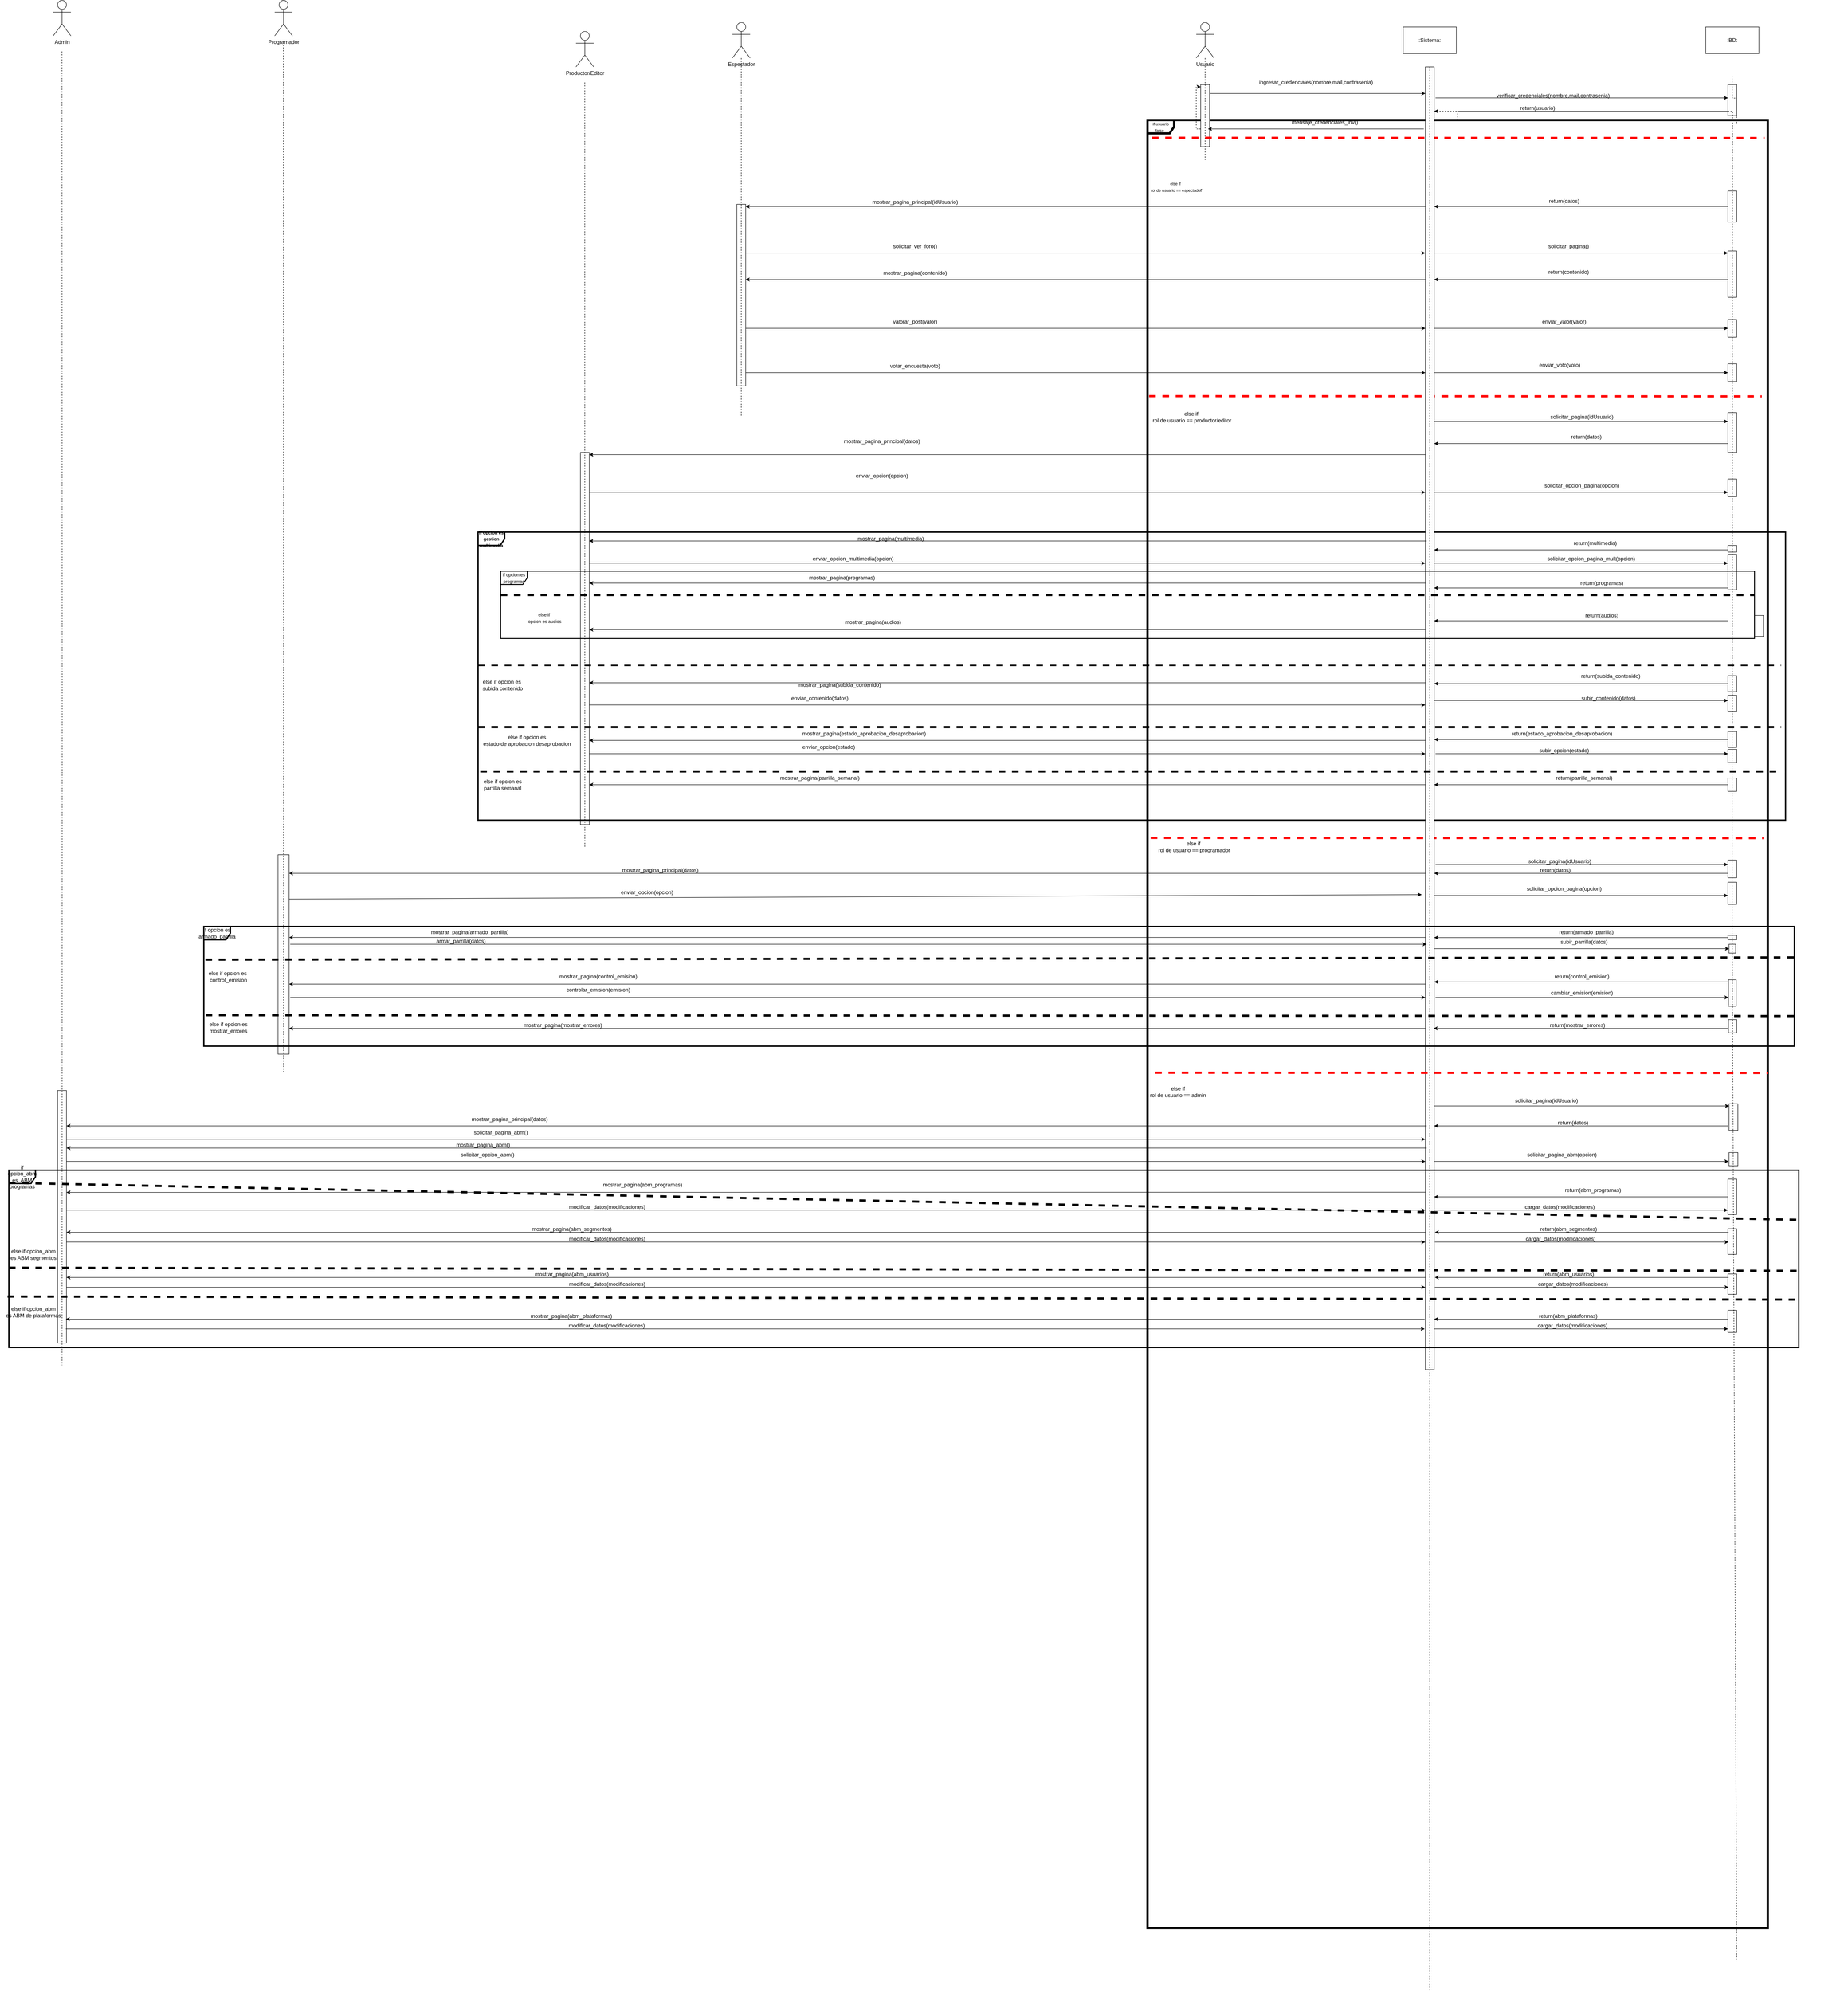 <mxfile version="28.2.5">
  <diagram name="Página-1" id="pKiBWAQqA6CVJeAdgmXw">
    <mxGraphModel grid="1" page="1" gridSize="10" guides="1" tooltips="1" connect="1" arrows="1" fold="1" pageScale="1" pageWidth="827" pageHeight="1169" math="0" shadow="0">
      <root>
        <mxCell id="0" />
        <mxCell id="1" parent="0" />
        <mxCell id="auiyopyTlVdtLnu62-Ve-108" value="" style="html=1;points=[[0,0,0,0,5],[0,1,0,0,-5],[1,0,0,0,5],[1,1,0,0,-5]];perimeter=orthogonalPerimeter;outlineConnect=0;targetShapes=umlLifeline;portConstraint=eastwest;newEdgeStyle={&quot;curved&quot;:0,&quot;rounded&quot;:0};" vertex="1" parent="1">
          <mxGeometry x="1440" y="3106" width="20" height="50" as="geometry" />
        </mxCell>
        <mxCell id="auiyopyTlVdtLnu62-Ve-88" value="" style="html=1;points=[[0,0,0,0,5],[0,1,0,0,-5],[1,0,0,0,5],[1,1,0,0,-5]];perimeter=orthogonalPerimeter;outlineConnect=0;targetShapes=umlLifeline;portConstraint=eastwest;newEdgeStyle={&quot;curved&quot;:0,&quot;rounded&quot;:0};" vertex="1" parent="1">
          <mxGeometry x="1440" y="3024" width="20" height="46" as="geometry" />
        </mxCell>
        <mxCell id="auiyopyTlVdtLnu62-Ve-79" value="" style="html=1;points=[[0,0,0,0,5],[0,1,0,0,-5],[1,0,0,0,5],[1,1,0,0,-5]];perimeter=orthogonalPerimeter;outlineConnect=0;targetShapes=umlLifeline;portConstraint=eastwest;newEdgeStyle={&quot;curved&quot;:0,&quot;rounded&quot;:0};" vertex="1" parent="1">
          <mxGeometry x="1440" y="2922" width="20" height="58" as="geometry" />
        </mxCell>
        <mxCell id="auiyopyTlVdtLnu62-Ve-68" value="" style="html=1;points=[[0,0,0,0,5],[0,1,0,0,-5],[1,0,0,0,5],[1,1,0,0,-5]];perimeter=orthogonalPerimeter;outlineConnect=0;targetShapes=umlLifeline;portConstraint=eastwest;newEdgeStyle={&quot;curved&quot;:0,&quot;rounded&quot;:0};" vertex="1" parent="1">
          <mxGeometry x="1440" y="2810" width="20" height="80" as="geometry" />
        </mxCell>
        <mxCell id="YQrRjfU5tZ9RThso51NI-71" value="" style="html=1;points=[[0,0,0,0,5],[0,1,0,0,-5],[1,0,0,0,5],[1,1,0,0,-5]];perimeter=orthogonalPerimeter;outlineConnect=0;targetShapes=umlLifeline;portConstraint=eastwest;newEdgeStyle={&quot;curved&quot;:0,&quot;rounded&quot;:0};" vertex="1" parent="1">
          <mxGeometry x="-2330" y="2610" width="20" height="570" as="geometry" />
        </mxCell>
        <mxCell id="YQrRjfU5tZ9RThso51NI-62" value="" style="group" connectable="0" vertex="1" parent="1">
          <mxGeometry x="-1160" y="220" width="2870" height="2570" as="geometry" />
        </mxCell>
        <mxCell id="auiyopyTlVdtLnu62-Ve-65" value="" style="html=1;points=[[0,0,0,0,5],[0,1,0,0,-5],[1,0,0,0,5],[1,1,0,0,-5]];perimeter=orthogonalPerimeter;outlineConnect=0;targetShapes=umlLifeline;portConstraint=eastwest;newEdgeStyle={&quot;curved&quot;:0,&quot;rounded&quot;:0};" vertex="1" parent="YQrRjfU5tZ9RThso51NI-62">
          <mxGeometry x="2602.5" y="2530" width="20" height="30" as="geometry" />
        </mxCell>
        <mxCell id="auiyopyTlVdtLnu62-Ve-51" value="" style="html=1;points=[[0,0,0,0,5],[0,1,0,0,-5],[1,0,0,0,5],[1,1,0,0,-5]];perimeter=orthogonalPerimeter;outlineConnect=0;targetShapes=umlLifeline;portConstraint=eastwest;newEdgeStyle={&quot;curved&quot;:0,&quot;rounded&quot;:0};" vertex="1" parent="YQrRjfU5tZ9RThso51NI-62">
          <mxGeometry x="2602.5" y="2420" width="20" height="60" as="geometry" />
        </mxCell>
        <mxCell id="auiyopyTlVdtLnu62-Ve-41" value="" style="html=1;points=[[0,0,0,0,5],[0,1,0,0,-5],[1,0,0,0,5],[1,1,0,0,-5]];perimeter=orthogonalPerimeter;outlineConnect=0;targetShapes=umlLifeline;portConstraint=eastwest;newEdgeStyle={&quot;curved&quot;:0,&quot;rounded&quot;:0};" vertex="1" parent="YQrRjfU5tZ9RThso51NI-62">
          <mxGeometry x="2601.25" y="2230" width="18.75" height="30" as="geometry" />
        </mxCell>
        <mxCell id="auiyopyTlVdtLnu62-Ve-30" value="" style="html=1;points=[[0,0,0,0,5],[0,1,0,0,-5],[1,0,0,0,5],[1,1,0,0,-5]];perimeter=orthogonalPerimeter;outlineConnect=0;targetShapes=umlLifeline;portConstraint=eastwest;newEdgeStyle={&quot;curved&quot;:0,&quot;rounded&quot;:0};" vertex="1" parent="YQrRjfU5tZ9RThso51NI-62">
          <mxGeometry x="2601.25" y="2140" width="17.5" height="60" as="geometry" />
        </mxCell>
        <mxCell id="auiyopyTlVdtLnu62-Ve-12" value="" style="html=1;points=[[0,0,0,0,5],[0,1,0,0,-5],[1,0,0,0,5],[1,1,0,0,-5]];perimeter=orthogonalPerimeter;outlineConnect=0;targetShapes=umlLifeline;portConstraint=eastwest;newEdgeStyle={&quot;curved&quot;:0,&quot;rounded&quot;:0};" vertex="1" parent="YQrRjfU5tZ9RThso51NI-62">
          <mxGeometry x="2600" y="1920" width="20" height="50" as="geometry" />
        </mxCell>
        <mxCell id="UL7r-jkJz7pVLBMtOLJy-10" value="" style="html=1;points=[[0,0,0,0,5],[0,1,0,0,-5],[1,0,0,0,5],[1,1,0,0,-5]];perimeter=orthogonalPerimeter;outlineConnect=0;targetShapes=umlLifeline;portConstraint=eastwest;newEdgeStyle={&quot;curved&quot;:0,&quot;rounded&quot;:0};" vertex="1" parent="YQrRjfU5tZ9RThso51NI-62">
          <mxGeometry x="2600" y="1870" width="20" height="40" as="geometry" />
        </mxCell>
        <mxCell id="YQrRjfU5tZ9RThso51NI-63" value="" style="html=1;points=[[0,0,0,0,5],[0,1,0,0,-5],[1,0,0,0,5],[1,1,0,0,-5]];perimeter=orthogonalPerimeter;outlineConnect=0;targetShapes=umlLifeline;portConstraint=eastwest;newEdgeStyle={&quot;curved&quot;:0,&quot;rounded&quot;:0};" vertex="1" parent="YQrRjfU5tZ9RThso51NI-62">
          <mxGeometry x="10" y="950" width="20" height="840" as="geometry" />
        </mxCell>
        <mxCell id="YQrRjfU5tZ9RThso51NI-64" value="" style="edgeStyle=orthogonalEdgeStyle;rounded=0;orthogonalLoop=1;jettySize=auto;html=1;dashed=1;endArrow=none;endFill=0;" edge="1" parent="YQrRjfU5tZ9RThso51NI-62">
          <mxGeometry relative="1" as="geometry">
            <mxPoint x="20" y="1840" as="targetPoint" />
            <mxPoint x="19.8" y="115" as="sourcePoint" />
            <Array as="points">
              <mxPoint x="20" y="480" />
              <mxPoint x="20" y="480" />
            </Array>
          </mxGeometry>
        </mxCell>
        <mxCell id="YQrRjfU5tZ9RThso51NI-65" value="Productor/Editor" style="shape=umlActor;verticalLabelPosition=bottom;verticalAlign=top;html=1;outlineConnect=0;" vertex="1" parent="YQrRjfU5tZ9RThso51NI-62">
          <mxGeometry width="40" height="80" as="geometry" />
        </mxCell>
        <mxCell id="BbnArA_xWf4wiXlr_4ND-49" value="" style="endArrow=classic;html=1;rounded=0;" edge="1" parent="YQrRjfU5tZ9RThso51NI-62" target="YQrRjfU5tZ9RThso51NI-13">
          <mxGeometry width="50" height="50" relative="1" as="geometry">
            <mxPoint x="30" y="1040" as="sourcePoint" />
            <mxPoint x="80" y="990" as="targetPoint" />
          </mxGeometry>
        </mxCell>
        <mxCell id="BbnArA_xWf4wiXlr_4ND-63" value="" style="endArrow=classic;html=1;rounded=0;" edge="1" parent="YQrRjfU5tZ9RThso51NI-62" target="YQrRjfU5tZ9RThso51NI-13">
          <mxGeometry width="50" height="50" relative="1" as="geometry">
            <mxPoint x="30" y="1200" as="sourcePoint" />
            <mxPoint x="80" y="1150" as="targetPoint" />
          </mxGeometry>
        </mxCell>
        <mxCell id="tfNulbdYhHlzAYKFBbu_-5" value="" style="endArrow=classic;html=1;rounded=0;" edge="1" parent="YQrRjfU5tZ9RThso51NI-62" source="YQrRjfU5tZ9RThso51NI-13">
          <mxGeometry width="50" height="50" relative="1" as="geometry">
            <mxPoint x="1977" y="1350" as="sourcePoint" />
            <mxPoint x="30.0" y="1350" as="targetPoint" />
            <Array as="points">
              <mxPoint x="1000" y="1350" />
            </Array>
          </mxGeometry>
        </mxCell>
        <mxCell id="tfNulbdYhHlzAYKFBbu_-6" value="mostrar_pagina(audios)" style="text;html=1;align=center;verticalAlign=middle;resizable=0;points=[];autosize=1;strokeColor=none;fillColor=none;" vertex="1" parent="YQrRjfU5tZ9RThso51NI-62">
          <mxGeometry x="595" y="1318" width="150" height="30" as="geometry" />
        </mxCell>
        <mxCell id="tfNulbdYhHlzAYKFBbu_-13" value="&lt;font style=&quot;font-size: 10px;&quot;&gt;else if&amp;nbsp;&lt;br&gt;opcion es audios&lt;/font&gt;" style="text;html=1;align=center;verticalAlign=middle;resizable=0;points=[];autosize=1;strokeColor=none;fillColor=none;" vertex="1" parent="YQrRjfU5tZ9RThso51NI-62">
          <mxGeometry x="-121" y="1303" width="100" height="40" as="geometry" />
        </mxCell>
        <mxCell id="tfNulbdYhHlzAYKFBbu_-16" value="&lt;font style=&quot;font-size: 10px;&quot;&gt;&lt;b&gt;if opcion es gestion multimedia&lt;/b&gt;&lt;/font&gt;" style="shape=umlFrame;whiteSpace=wrap;html=1;pointerEvents=0;strokeWidth=3;" vertex="1" parent="YQrRjfU5tZ9RThso51NI-62">
          <mxGeometry x="-221" y="1130" width="2951" height="650" as="geometry" />
        </mxCell>
        <mxCell id="tfNulbdYhHlzAYKFBbu_-17" value="" style="endArrow=none;html=1;rounded=0;dashed=1;startSize=28;sourcePerimeterSpacing=5;curved=0;endSize=23;strokeWidth=5;exitX=0;exitY=0.354;exitDx=0;exitDy=0;exitPerimeter=0;" edge="1" parent="YQrRjfU5tZ9RThso51NI-62">
          <mxGeometry width="50" height="50" relative="1" as="geometry">
            <mxPoint x="-221" y="1430" as="sourcePoint" />
            <mxPoint x="2720" y="1430" as="targetPoint" />
          </mxGeometry>
        </mxCell>
        <mxCell id="tfNulbdYhHlzAYKFBbu_-20" value="else if opcion es&amp;nbsp;&lt;br&gt;subida contenido" style="text;html=1;align=center;verticalAlign=middle;resizable=0;points=[];autosize=1;strokeColor=none;fillColor=none;" vertex="1" parent="YQrRjfU5tZ9RThso51NI-62">
          <mxGeometry x="-221" y="1455" width="110" height="40" as="geometry" />
        </mxCell>
        <mxCell id="tfNulbdYhHlzAYKFBbu_-23" value="mostrar_pagina(multimedia)" style="text;html=1;align=center;verticalAlign=middle;resizable=0;points=[];autosize=1;strokeColor=none;fillColor=none;" vertex="1" parent="YQrRjfU5tZ9RThso51NI-62">
          <mxGeometry x="625" y="1130" width="170" height="30" as="geometry" />
        </mxCell>
        <mxCell id="BbnArA_xWf4wiXlr_4ND-73" value="return(programas)" style="text;html=1;align=center;verticalAlign=middle;resizable=0;points=[];autosize=1;strokeColor=none;fillColor=none;" vertex="1" parent="YQrRjfU5tZ9RThso51NI-62">
          <mxGeometry x="2255" y="1230" width="120" height="30" as="geometry" />
        </mxCell>
        <mxCell id="tfNulbdYhHlzAYKFBbu_-25" value="" style="html=1;points=[];perimeter=orthogonalPerimeter;outlineConnect=0;targetShapes=umlLifeline;portConstraint=eastwest;newEdgeStyle={&quot;edgeStyle&quot;:&quot;elbowEdgeStyle&quot;,&quot;elbow&quot;:&quot;vertical&quot;,&quot;curved&quot;:0,&quot;rounded&quot;:0};" vertex="1" parent="YQrRjfU5tZ9RThso51NI-62">
          <mxGeometry x="2660" y="1318" width="20" height="47" as="geometry" />
        </mxCell>
        <mxCell id="tfNulbdYhHlzAYKFBbu_-27" value="return(audios)" style="text;html=1;align=center;verticalAlign=middle;resizable=0;points=[];autosize=1;strokeColor=none;fillColor=none;" vertex="1" parent="YQrRjfU5tZ9RThso51NI-62">
          <mxGeometry x="2265" y="1303" width="100" height="30" as="geometry" />
        </mxCell>
        <mxCell id="tfNulbdYhHlzAYKFBbu_-29" value="mostrar_pagina(subida_contenido)" style="text;html=1;align=center;verticalAlign=middle;resizable=0;points=[];autosize=1;strokeColor=none;fillColor=none;" vertex="1" parent="YQrRjfU5tZ9RThso51NI-62">
          <mxGeometry x="490" y="1460" width="210" height="30" as="geometry" />
        </mxCell>
        <mxCell id="tfNulbdYhHlzAYKFBbu_-30" value="" style="endArrow=classic;html=1;rounded=0;" edge="1" parent="YQrRjfU5tZ9RThso51NI-62" target="YQrRjfU5tZ9RThso51NI-13">
          <mxGeometry width="50" height="50" relative="1" as="geometry">
            <mxPoint x="2600" y="1170" as="sourcePoint" />
            <mxPoint x="2550" y="1140" as="targetPoint" />
            <Array as="points">
              <mxPoint x="2180" y="1170" />
            </Array>
          </mxGeometry>
        </mxCell>
        <mxCell id="tfNulbdYhHlzAYKFBbu_-31" value="return(multimedia)" style="text;html=1;align=center;verticalAlign=middle;resizable=0;points=[];autosize=1;strokeColor=none;fillColor=none;" vertex="1" parent="YQrRjfU5tZ9RThso51NI-62">
          <mxGeometry x="2240" y="1140" width="120" height="30" as="geometry" />
        </mxCell>
        <mxCell id="tfNulbdYhHlzAYKFBbu_-32" value="" style="html=1;points=[];perimeter=orthogonalPerimeter;outlineConnect=0;targetShapes=umlLifeline;portConstraint=eastwest;newEdgeStyle={&quot;edgeStyle&quot;:&quot;elbowEdgeStyle&quot;,&quot;elbow&quot;:&quot;vertical&quot;,&quot;curved&quot;:0,&quot;rounded&quot;:0};" vertex="1" parent="YQrRjfU5tZ9RThso51NI-62">
          <mxGeometry x="2600" y="1160" width="20" height="15" as="geometry" />
        </mxCell>
        <mxCell id="tfNulbdYhHlzAYKFBbu_-39" value="return(subida_contenido)" style="text;html=1;align=center;verticalAlign=middle;resizable=0;points=[];autosize=1;strokeColor=none;fillColor=none;" vertex="1" parent="YQrRjfU5tZ9RThso51NI-62">
          <mxGeometry x="2255" y="1440" width="160" height="30" as="geometry" />
        </mxCell>
        <mxCell id="tfNulbdYhHlzAYKFBbu_-40" value="" style="endArrow=classic;html=1;rounded=0;" edge="1" parent="YQrRjfU5tZ9RThso51NI-62" target="YQrRjfU5tZ9RThso51NI-13">
          <mxGeometry width="50" height="50" relative="1" as="geometry">
            <mxPoint x="30" y="1520" as="sourcePoint" />
            <mxPoint x="80" y="1470" as="targetPoint" />
          </mxGeometry>
        </mxCell>
        <mxCell id="tfNulbdYhHlzAYKFBbu_-49" value="enviar_contenido(datos)" style="text;html=1;align=center;verticalAlign=middle;resizable=0;points=[];autosize=1;strokeColor=none;fillColor=none;" vertex="1" parent="YQrRjfU5tZ9RThso51NI-62">
          <mxGeometry x="475" y="1490" width="150" height="30" as="geometry" />
        </mxCell>
        <mxCell id="tfNulbdYhHlzAYKFBbu_-41" value="subir_contenido(datos)" style="text;html=1;align=center;verticalAlign=middle;resizable=0;points=[];autosize=1;strokeColor=none;fillColor=none;" vertex="1" parent="YQrRjfU5tZ9RThso51NI-62">
          <mxGeometry x="2255" y="1490" width="150" height="30" as="geometry" />
        </mxCell>
        <mxCell id="tfNulbdYhHlzAYKFBbu_-51" value="" style="endArrow=none;html=1;rounded=0;dashed=1;startSize=28;sourcePerimeterSpacing=5;curved=0;endSize=23;strokeWidth=5;" edge="1" parent="YQrRjfU5tZ9RThso51NI-62">
          <mxGeometry width="50" height="50" relative="1" as="geometry">
            <mxPoint x="-221" y="1570" as="sourcePoint" />
            <mxPoint x="2720" y="1570" as="targetPoint" />
          </mxGeometry>
        </mxCell>
        <mxCell id="tfNulbdYhHlzAYKFBbu_-53" value="" style="html=1;points=[];perimeter=orthogonalPerimeter;outlineConnect=0;targetShapes=umlLifeline;portConstraint=eastwest;newEdgeStyle={&quot;edgeStyle&quot;:&quot;elbowEdgeStyle&quot;,&quot;elbow&quot;:&quot;vertical&quot;,&quot;curved&quot;:0,&quot;rounded&quot;:0};" vertex="1" parent="YQrRjfU5tZ9RThso51NI-62">
          <mxGeometry x="2600" y="1580" width="20" height="36" as="geometry" />
        </mxCell>
        <mxCell id="tfNulbdYhHlzAYKFBbu_-55" value="return(estado_aprobacion_desaprobacion)" style="text;html=1;align=center;verticalAlign=middle;resizable=0;points=[];autosize=1;strokeColor=none;fillColor=none;" vertex="1" parent="YQrRjfU5tZ9RThso51NI-62">
          <mxGeometry x="2100" y="1570" width="250" height="30" as="geometry" />
        </mxCell>
        <mxCell id="tfNulbdYhHlzAYKFBbu_-57" value="" style="endArrow=classic;html=1;rounded=0;" edge="1" parent="YQrRjfU5tZ9RThso51NI-62">
          <mxGeometry width="50" height="50" relative="1" as="geometry">
            <mxPoint x="1920" y="1600" as="sourcePoint" />
            <mxPoint x="30" y="1600" as="targetPoint" />
          </mxGeometry>
        </mxCell>
        <mxCell id="tfNulbdYhHlzAYKFBbu_-60" value="mostrar_pagina(estado_aprobacion_desaprobacion)" style="text;html=1;align=center;verticalAlign=middle;resizable=0;points=[];autosize=1;strokeColor=none;fillColor=none;" vertex="1" parent="YQrRjfU5tZ9RThso51NI-62">
          <mxGeometry x="500" y="1570" width="300" height="30" as="geometry" />
        </mxCell>
        <mxCell id="tfNulbdYhHlzAYKFBbu_-61" value="" style="endArrow=classic;html=1;rounded=0;" edge="1" parent="YQrRjfU5tZ9RThso51NI-62" target="YQrRjfU5tZ9RThso51NI-13">
          <mxGeometry width="50" height="50" relative="1" as="geometry">
            <mxPoint x="30" y="1630" as="sourcePoint" />
            <mxPoint x="1910" y="1630" as="targetPoint" />
          </mxGeometry>
        </mxCell>
        <mxCell id="tfNulbdYhHlzAYKFBbu_-62" value="enviar_opcion(estado)" style="text;html=1;align=center;verticalAlign=middle;resizable=0;points=[];autosize=1;strokeColor=none;fillColor=none;" vertex="1" parent="YQrRjfU5tZ9RThso51NI-62">
          <mxGeometry x="500" y="1600" width="140" height="30" as="geometry" />
        </mxCell>
        <mxCell id="tfNulbdYhHlzAYKFBbu_-64" value="" style="endArrow=classic;html=1;rounded=0;" edge="1" parent="YQrRjfU5tZ9RThso51NI-62" target="tfNulbdYhHlzAYKFBbu_-65">
          <mxGeometry width="50" height="50" relative="1" as="geometry">
            <mxPoint x="1940" y="1630" as="sourcePoint" />
            <mxPoint x="2590.667" y="1630" as="targetPoint" />
          </mxGeometry>
        </mxCell>
        <mxCell id="tfNulbdYhHlzAYKFBbu_-65" value="" style="html=1;points=[];perimeter=orthogonalPerimeter;outlineConnect=0;targetShapes=umlLifeline;portConstraint=eastwest;newEdgeStyle={&quot;edgeStyle&quot;:&quot;elbowEdgeStyle&quot;,&quot;elbow&quot;:&quot;vertical&quot;,&quot;curved&quot;:0,&quot;rounded&quot;:0};" vertex="1" parent="YQrRjfU5tZ9RThso51NI-62">
          <mxGeometry x="2600" y="1620" width="20" height="30" as="geometry" />
        </mxCell>
        <mxCell id="tfNulbdYhHlzAYKFBbu_-66" value="subir_opcion(estado)" style="text;html=1;align=center;verticalAlign=middle;resizable=0;points=[];autosize=1;strokeColor=none;fillColor=none;" vertex="1" parent="YQrRjfU5tZ9RThso51NI-62">
          <mxGeometry x="2160" y="1608" width="140" height="30" as="geometry" />
        </mxCell>
        <mxCell id="tfNulbdYhHlzAYKFBbu_-68" value="else if opcion es&lt;br&gt;estado de aprobacion desaprobacion" style="text;html=1;align=center;verticalAlign=middle;resizable=0;points=[];autosize=1;strokeColor=none;fillColor=none;" vertex="1" parent="YQrRjfU5tZ9RThso51NI-62">
          <mxGeometry x="-221" y="1580" width="220" height="40" as="geometry" />
        </mxCell>
        <mxCell id="tfNulbdYhHlzAYKFBbu_-69" value="else if opcion es&lt;br&gt;parrilla semanal" style="text;html=1;align=center;verticalAlign=middle;resizable=0;points=[];autosize=1;strokeColor=none;fillColor=none;" vertex="1" parent="YQrRjfU5tZ9RThso51NI-62">
          <mxGeometry x="-221" y="1680" width="110" height="40" as="geometry" />
        </mxCell>
        <mxCell id="tfNulbdYhHlzAYKFBbu_-74" value="" style="html=1;points=[];perimeter=orthogonalPerimeter;outlineConnect=0;targetShapes=umlLifeline;portConstraint=eastwest;newEdgeStyle={&quot;edgeStyle&quot;:&quot;elbowEdgeStyle&quot;,&quot;elbow&quot;:&quot;vertical&quot;,&quot;curved&quot;:0,&quot;rounded&quot;:0};" vertex="1" parent="YQrRjfU5tZ9RThso51NI-62">
          <mxGeometry x="2600" y="1685" width="20" height="30" as="geometry" />
        </mxCell>
        <mxCell id="tfNulbdYhHlzAYKFBbu_-76" value="return(parrilla_semanal)" style="text;html=1;align=center;verticalAlign=middle;resizable=0;points=[];autosize=1;strokeColor=none;fillColor=none;" vertex="1" parent="YQrRjfU5tZ9RThso51NI-62">
          <mxGeometry x="2200" y="1670" width="150" height="30" as="geometry" />
        </mxCell>
        <mxCell id="tfNulbdYhHlzAYKFBbu_-77" value="" style="endArrow=classic;html=1;rounded=0;" edge="1" parent="YQrRjfU5tZ9RThso51NI-62" target="YQrRjfU5tZ9RThso51NI-63">
          <mxGeometry width="50" height="50" relative="1" as="geometry">
            <mxPoint x="1920" y="1700" as="sourcePoint" />
            <mxPoint x="1760" y="1680" as="targetPoint" />
          </mxGeometry>
        </mxCell>
        <mxCell id="tfNulbdYhHlzAYKFBbu_-78" value="mostrar_pagina(parrilla_semanal)" style="text;html=1;align=center;verticalAlign=middle;resizable=0;points=[];autosize=1;strokeColor=none;fillColor=none;" vertex="1" parent="YQrRjfU5tZ9RThso51NI-62">
          <mxGeometry x="450" y="1670" width="200" height="30" as="geometry" />
        </mxCell>
        <mxCell id="BbnArA_xWf4wiXlr_4ND-71" value="solicitar_opcion_pagina_mult(opcion)" style="text;html=1;align=center;verticalAlign=middle;resizable=0;points=[];autosize=1;strokeColor=none;fillColor=none;" vertex="1" parent="YQrRjfU5tZ9RThso51NI-62">
          <mxGeometry x="2181" y="1175" width="220" height="30" as="geometry" />
        </mxCell>
        <mxCell id="BbnArA_xWf4wiXlr_4ND-72" style="edgeStyle=elbowEdgeStyle;rounded=0;orthogonalLoop=1;jettySize=auto;html=1;elbow=vertical;curved=0;" edge="1" parent="YQrRjfU5tZ9RThso51NI-62" target="YQrRjfU5tZ9RThso51NI-13">
          <mxGeometry relative="1" as="geometry">
            <Array as="points">
              <mxPoint x="2140" y="1256" />
              <mxPoint x="2170" y="1256" />
              <mxPoint x="2320" y="1256" />
            </Array>
            <mxPoint x="2600" y="1254" as="sourcePoint" />
            <mxPoint x="1927" y="1256" as="targetPoint" />
          </mxGeometry>
        </mxCell>
        <mxCell id="UL7r-jkJz7pVLBMtOLJy-7" value="else if&amp;nbsp;&lt;div&gt;rol de usuario == programador&lt;/div&gt;" style="text;html=1;align=center;verticalAlign=middle;resizable=0;points=[];autosize=1;strokeColor=none;fillColor=none;" vertex="1" parent="YQrRjfU5tZ9RThso51NI-62">
          <mxGeometry x="1300" y="1820" width="190" height="40" as="geometry" />
        </mxCell>
        <mxCell id="UL7r-jkJz7pVLBMtOLJy-8" value="" style="endArrow=none;html=1;rounded=0;entryX=1.002;entryY=0.687;entryDx=0;entryDy=0;entryPerimeter=0;dashed=1;startSize=28;sourcePerimeterSpacing=5;curved=0;endSize=23;strokeWidth=5;strokeColor=#FF0303;" edge="1" parent="YQrRjfU5tZ9RThso51NI-62">
          <mxGeometry width="50" height="50" relative="1" as="geometry">
            <mxPoint x="1297.24" y="1820" as="sourcePoint" />
            <mxPoint x="2680" y="1820.53" as="targetPoint" />
          </mxGeometry>
        </mxCell>
        <mxCell id="BbnArA_xWf4wiXlr_4ND-62" value="enviar_opcion_multimedia(opcion)" style="text;html=1;align=center;verticalAlign=middle;resizable=0;points=[];autosize=1;strokeColor=none;fillColor=none;" vertex="1" parent="YQrRjfU5tZ9RThso51NI-62">
          <mxGeometry x="520" y="1175" width="210" height="30" as="geometry" />
        </mxCell>
        <mxCell id="auiyopyTlVdtLnu62-Ve-8" value="" style="endArrow=classic;html=1;rounded=0;" edge="1" parent="YQrRjfU5tZ9RThso51NI-62" target="UL7r-jkJz7pVLBMtOLJy-6">
          <mxGeometry width="50" height="50" relative="1" as="geometry">
            <mxPoint x="1922" y="1900" as="sourcePoint" />
            <mxPoint x="-640" y="1900" as="targetPoint" />
          </mxGeometry>
        </mxCell>
        <mxCell id="BbnArA_xWf4wiXlr_4ND-57" value="solicitar_opcion_pagina(opcion)" style="text;html=1;align=center;verticalAlign=middle;resizable=0;points=[];autosize=1;strokeColor=none;fillColor=none;" vertex="1" parent="YQrRjfU5tZ9RThso51NI-62">
          <mxGeometry x="2175" y="1010" width="190" height="30" as="geometry" />
        </mxCell>
        <mxCell id="auiyopyTlVdtLnu62-Ve-15" value="solicitar_opcion_pagina(opcion)" style="text;html=1;align=center;verticalAlign=middle;resizable=0;points=[];autosize=1;strokeColor=none;fillColor=none;" vertex="1" parent="YQrRjfU5tZ9RThso51NI-62">
          <mxGeometry x="2135" y="1920" width="190" height="30" as="geometry" />
        </mxCell>
        <mxCell id="auiyopyTlVdtLnu62-Ve-19" value="" style="html=1;points=[[0,0,0,0,5],[0,1,0,0,-5],[1,0,0,0,5],[1,1,0,0,-5]];perimeter=orthogonalPerimeter;outlineConnect=0;targetShapes=umlLifeline;portConstraint=eastwest;newEdgeStyle={&quot;curved&quot;:0,&quot;rounded&quot;:0};" vertex="1" parent="YQrRjfU5tZ9RThso51NI-62">
          <mxGeometry x="2600" y="2040" width="20" height="10" as="geometry" />
        </mxCell>
        <mxCell id="auiyopyTlVdtLnu62-Ve-22" value="" style="endArrow=classic;html=1;rounded=0;" edge="1" parent="YQrRjfU5tZ9RThso51NI-62" target="UL7r-jkJz7pVLBMtOLJy-6">
          <mxGeometry width="50" height="50" relative="1" as="geometry">
            <mxPoint x="1917" y="2044.66" as="sourcePoint" />
            <mxPoint x="98.621" y="2170" as="targetPoint" />
          </mxGeometry>
        </mxCell>
        <mxCell id="auiyopyTlVdtLnu62-Ve-27" value="" style="html=1;points=[[0,0,0,0,5],[0,1,0,0,-5],[1,0,0,0,5],[1,1,0,0,-5]];perimeter=orthogonalPerimeter;outlineConnect=0;targetShapes=umlLifeline;portConstraint=eastwest;newEdgeStyle={&quot;curved&quot;:0,&quot;rounded&quot;:0};" vertex="1" parent="YQrRjfU5tZ9RThso51NI-62">
          <mxGeometry x="2602.5" y="2060" width="15" height="20" as="geometry" />
        </mxCell>
        <mxCell id="auiyopyTlVdtLnu62-Ve-18" value="" style="endArrow=none;dashed=1;html=1;rounded=0;" edge="1" parent="YQrRjfU5tZ9RThso51NI-62">
          <mxGeometry width="50" height="50" relative="1" as="geometry">
            <mxPoint x="2620" y="4351.667" as="sourcePoint" />
            <mxPoint x="2609.64" y="2040" as="targetPoint" />
          </mxGeometry>
        </mxCell>
        <mxCell id="auiyopyTlVdtLnu62-Ve-26" value="" style="endArrow=classic;html=1;rounded=0;" edge="1" parent="YQrRjfU5tZ9RThso51NI-62">
          <mxGeometry width="50" height="50" relative="1" as="geometry">
            <mxPoint x="1937" y="2070" as="sourcePoint" />
            <mxPoint x="2602.5" y="2070" as="targetPoint" />
          </mxGeometry>
        </mxCell>
        <mxCell id="auiyopyTlVdtLnu62-Ve-28" value="subir_parrilla(datos)" style="text;html=1;align=center;verticalAlign=middle;resizable=0;points=[];autosize=1;strokeColor=none;fillColor=none;" vertex="1" parent="YQrRjfU5tZ9RThso51NI-62">
          <mxGeometry x="2210" y="2040" width="130" height="30" as="geometry" />
        </mxCell>
        <mxCell id="auiyopyTlVdtLnu62-Ve-34" value="" style="endArrow=classic;html=1;rounded=0;" edge="1" parent="YQrRjfU5tZ9RThso51NI-62" target="UL7r-jkJz7pVLBMtOLJy-6">
          <mxGeometry width="50" height="50" relative="1" as="geometry">
            <mxPoint x="1920" y="2150" as="sourcePoint" />
            <mxPoint x="1580" y="2150" as="targetPoint" />
          </mxGeometry>
        </mxCell>
        <mxCell id="auiyopyTlVdtLnu62-Ve-35" value="mostrar_pagina(control_emision)" style="text;html=1;align=center;verticalAlign=middle;resizable=0;points=[];autosize=1;strokeColor=none;fillColor=none;" vertex="1" parent="YQrRjfU5tZ9RThso51NI-62">
          <mxGeometry x="-50" y="2118" width="200" height="30" as="geometry" />
        </mxCell>
        <mxCell id="auiyopyTlVdtLnu62-Ve-38" value="controlar_emision(emision)" style="text;html=1;align=center;verticalAlign=middle;resizable=0;points=[];autosize=1;strokeColor=none;fillColor=none;" vertex="1" parent="YQrRjfU5tZ9RThso51NI-62">
          <mxGeometry x="-35" y="2148" width="170" height="30" as="geometry" />
        </mxCell>
        <mxCell id="auiyopyTlVdtLnu62-Ve-40" value="cambiar_emision(emision)" style="text;html=1;align=center;verticalAlign=middle;resizable=0;points=[];autosize=1;strokeColor=none;fillColor=none;" vertex="1" parent="YQrRjfU5tZ9RThso51NI-62">
          <mxGeometry x="2190" y="2155" width="160" height="30" as="geometry" />
        </mxCell>
        <mxCell id="auiyopyTlVdtLnu62-Ve-42" value="" style="endArrow=classic;html=1;rounded=0;exitX=0;exitY=0;exitDx=0;exitDy=5;exitPerimeter=0;" edge="1" parent="YQrRjfU5tZ9RThso51NI-62">
          <mxGeometry width="50" height="50" relative="1" as="geometry">
            <mxPoint x="2600" y="2250" as="sourcePoint" />
            <mxPoint x="1935.75" y="2250" as="targetPoint" />
          </mxGeometry>
        </mxCell>
        <mxCell id="auiyopyTlVdtLnu62-Ve-66" value="" style="endArrow=classic;html=1;rounded=0;" edge="1" parent="YQrRjfU5tZ9RThso51NI-62">
          <mxGeometry width="50" height="50" relative="1" as="geometry">
            <mxPoint x="1935.75" y="2550" as="sourcePoint" />
            <mxPoint x="2601.25" y="2550" as="targetPoint" />
          </mxGeometry>
        </mxCell>
        <mxCell id="auiyopyTlVdtLnu62-Ve-67" value="solicitar_pagina_abm(opcion)" style="text;html=1;align=center;verticalAlign=middle;resizable=0;points=[];autosize=1;strokeColor=none;fillColor=none;" vertex="1" parent="YQrRjfU5tZ9RThso51NI-62">
          <mxGeometry x="2135" y="2520" width="180" height="30" as="geometry" />
        </mxCell>
        <mxCell id="tfNulbdYhHlzAYKFBbu_-44" value="" style="endArrow=none;dashed=1;html=1;rounded=0;" edge="1" parent="1" target="tfNulbdYhHlzAYKFBbu_-43">
          <mxGeometry width="50" height="50" relative="1" as="geometry">
            <mxPoint x="1449.5" y="2258" as="sourcePoint" />
            <mxPoint x="1450" y="1390" as="targetPoint" />
          </mxGeometry>
        </mxCell>
        <mxCell id="YQrRjfU5tZ9RThso51NI-27" value="&lt;font style=&quot;font-size: 9px;&quot;&gt;if usuario false&amp;nbsp;&amp;nbsp;&lt;/font&gt;" style="shape=umlFrame;whiteSpace=wrap;html=1;pointerEvents=0;strokeWidth=5;" vertex="1" parent="1">
          <mxGeometry x="130" y="420" width="1400" height="4080" as="geometry" />
        </mxCell>
        <mxCell id="UL7r-jkJz7pVLBMtOLJy-6" value="" style="html=1;points=[[0,0,0,0,5],[0,1,0,0,-5],[1,0,0,0,5],[1,1,0,0,-5]];perimeter=orthogonalPerimeter;outlineConnect=0;targetShapes=umlLifeline;portConstraint=eastwest;newEdgeStyle={&quot;curved&quot;:0,&quot;rounded&quot;:0};" vertex="1" parent="1">
          <mxGeometry x="-1832.5" y="2078" width="25" height="450" as="geometry" />
        </mxCell>
        <mxCell id="tfNulbdYhHlzAYKFBbu_-43" value="" style="html=1;points=[];perimeter=orthogonalPerimeter;outlineConnect=0;targetShapes=umlLifeline;portConstraint=eastwest;newEdgeStyle={&quot;edgeStyle&quot;:&quot;elbowEdgeStyle&quot;,&quot;elbow&quot;:&quot;vertical&quot;,&quot;curved&quot;:0,&quot;rounded&quot;:0};" vertex="1" parent="1">
          <mxGeometry x="1440" y="1718" width="20" height="36" as="geometry" />
        </mxCell>
        <mxCell id="tfNulbdYhHlzAYKFBbu_-37" value="" style="html=1;points=[];perimeter=orthogonalPerimeter;outlineConnect=0;targetShapes=umlLifeline;portConstraint=eastwest;newEdgeStyle={&quot;edgeStyle&quot;:&quot;elbowEdgeStyle&quot;,&quot;elbow&quot;:&quot;vertical&quot;,&quot;curved&quot;:0,&quot;rounded&quot;:0};" vertex="1" parent="1">
          <mxGeometry x="1440" y="1674" width="20" height="36" as="geometry" />
        </mxCell>
        <mxCell id="BbnArA_xWf4wiXlr_4ND-65" value="" style="html=1;points=[];perimeter=orthogonalPerimeter;outlineConnect=0;targetShapes=umlLifeline;portConstraint=eastwest;newEdgeStyle={&quot;edgeStyle&quot;:&quot;elbowEdgeStyle&quot;,&quot;elbow&quot;:&quot;vertical&quot;,&quot;curved&quot;:0,&quot;rounded&quot;:0};" vertex="1" parent="1">
          <mxGeometry x="1440" y="1400" width="20" height="80" as="geometry" />
        </mxCell>
        <mxCell id="BbnArA_xWf4wiXlr_4ND-52" value="" style="html=1;points=[];perimeter=orthogonalPerimeter;outlineConnect=0;targetShapes=umlLifeline;portConstraint=eastwest;newEdgeStyle={&quot;edgeStyle&quot;:&quot;elbowEdgeStyle&quot;,&quot;elbow&quot;:&quot;vertical&quot;,&quot;curved&quot;:0,&quot;rounded&quot;:0};" vertex="1" parent="1">
          <mxGeometry x="1440" y="1230" width="20" height="40" as="geometry" />
        </mxCell>
        <mxCell id="BbnArA_xWf4wiXlr_4ND-39" value="" style="html=1;points=[];perimeter=orthogonalPerimeter;outlineConnect=0;targetShapes=umlLifeline;portConstraint=eastwest;newEdgeStyle={&quot;edgeStyle&quot;:&quot;elbowEdgeStyle&quot;,&quot;elbow&quot;:&quot;vertical&quot;,&quot;curved&quot;:0,&quot;rounded&quot;:0};" vertex="1" parent="1">
          <mxGeometry x="1440" y="1080" width="20" height="90" as="geometry" />
        </mxCell>
        <mxCell id="BbnArA_xWf4wiXlr_4ND-2" style="edgeStyle=orthogonalEdgeStyle;rounded=0;orthogonalLoop=1;jettySize=auto;html=1;curved=0;" edge="1" parent="1" source="YQrRjfU5tZ9RThso51NI-51" target="YQrRjfU5tZ9RThso51NI-13">
          <mxGeometry relative="1" as="geometry">
            <mxPoint x="565" y="615" as="targetPoint" />
            <Array as="points">
              <mxPoint y="720" />
              <mxPoint y="720" />
            </Array>
          </mxGeometry>
        </mxCell>
        <mxCell id="BbnArA_xWf4wiXlr_4ND-24" style="edgeStyle=orthogonalEdgeStyle;rounded=0;orthogonalLoop=1;jettySize=auto;html=1;curved=0;exitX=1;exitY=1;exitDx=0;exitDy=-5;exitPerimeter=0;" edge="1" parent="1" source="YQrRjfU5tZ9RThso51NI-51" target="YQrRjfU5tZ9RThso51NI-13">
          <mxGeometry relative="1" as="geometry">
            <mxPoint x="760" y="890" as="targetPoint" />
            <Array as="points">
              <mxPoint x="-777" y="890" />
            </Array>
          </mxGeometry>
        </mxCell>
        <mxCell id="BbnArA_xWf4wiXlr_4ND-29" style="edgeStyle=orthogonalEdgeStyle;rounded=0;orthogonalLoop=1;jettySize=auto;html=1;curved=0;exitX=1;exitY=1;exitDx=0;exitDy=-5;exitPerimeter=0;" edge="1" parent="1" source="YQrRjfU5tZ9RThso51NI-51" target="YQrRjfU5tZ9RThso51NI-13">
          <mxGeometry relative="1" as="geometry">
            <Array as="points">
              <mxPoint x="-777" y="990" />
            </Array>
          </mxGeometry>
        </mxCell>
        <mxCell id="YQrRjfU5tZ9RThso51NI-51" value="" style="html=1;points=[[0,0,0,0,5],[0,1,0,0,-5],[1,0,0,0,5],[1,1,0,0,-5]];perimeter=orthogonalPerimeter;outlineConnect=0;targetShapes=umlLifeline;portConstraint=eastwest;newEdgeStyle={&quot;curved&quot;:0,&quot;rounded&quot;:0};container=0;" vertex="1" parent="1">
          <mxGeometry x="-797" y="610" width="20" height="410" as="geometry" />
        </mxCell>
        <mxCell id="YQrRjfU5tZ9RThso51NI-1" value=":Sistema:" style="rounded=0;whiteSpace=wrap;html=1;" vertex="1" parent="1">
          <mxGeometry x="707" y="210" width="120" height="60" as="geometry" />
        </mxCell>
        <mxCell id="YQrRjfU5tZ9RThso51NI-2" value=":BD:" style="rounded=0;whiteSpace=wrap;html=1;" vertex="1" parent="1">
          <mxGeometry x="1390" y="210" width="120" height="60" as="geometry" />
        </mxCell>
        <mxCell id="YQrRjfU5tZ9RThso51NI-3" value="Usuario" style="shape=umlActor;verticalLabelPosition=bottom;verticalAlign=top;html=1;outlineConnect=0;" vertex="1" parent="1">
          <mxGeometry x="240" y="200" width="40" height="80" as="geometry" />
        </mxCell>
        <mxCell id="YQrRjfU5tZ9RThso51NI-8" value="" style="html=1;points=[[0,0,0,0,5],[0,1,0,0,-5],[1,0,0,0,5],[1,1,0,0,-5]];perimeter=orthogonalPerimeter;outlineConnect=0;targetShapes=umlLifeline;portConstraint=eastwest;newEdgeStyle={&quot;curved&quot;:0,&quot;rounded&quot;:0};" vertex="1" parent="1">
          <mxGeometry x="250" y="340" width="20" height="140" as="geometry" />
        </mxCell>
        <mxCell id="YQrRjfU5tZ9RThso51NI-11" value="" style="edgeStyle=orthogonalEdgeStyle;rounded=0;orthogonalLoop=1;jettySize=auto;html=1;dashed=1;endArrow=none;endFill=0;" edge="1" parent="1" source="YQrRjfU5tZ9RThso51NI-3">
          <mxGeometry relative="1" as="geometry">
            <mxPoint x="260" y="510" as="targetPoint" />
            <mxPoint x="259.8" y="320" as="sourcePoint" />
          </mxGeometry>
        </mxCell>
        <mxCell id="YQrRjfU5tZ9RThso51NI-21" style="edgeStyle=orthogonalEdgeStyle;rounded=0;orthogonalLoop=1;jettySize=auto;html=1;curved=0;" edge="1" parent="1" target="YQrRjfU5tZ9RThso51NI-15">
          <mxGeometry relative="1" as="geometry">
            <mxPoint x="1372.5" y="360" as="targetPoint" />
            <mxPoint x="780" y="370" as="sourcePoint" />
            <Array as="points">
              <mxPoint x="1260" y="370" />
              <mxPoint x="1260" y="370" />
            </Array>
          </mxGeometry>
        </mxCell>
        <mxCell id="YQrRjfU5tZ9RThso51NI-29" style="edgeStyle=orthogonalEdgeStyle;rounded=0;orthogonalLoop=1;jettySize=auto;html=1;curved=0;" edge="1" parent="1">
          <mxGeometry relative="1" as="geometry">
            <mxPoint x="266.5" y="440" as="targetPoint" />
            <mxPoint x="753.5" y="440" as="sourcePoint" />
          </mxGeometry>
        </mxCell>
        <mxCell id="YQrRjfU5tZ9RThso51NI-89" style="edgeStyle=orthogonalEdgeStyle;rounded=0;orthogonalLoop=1;jettySize=auto;html=1;curved=0;entryX=1;entryY=0;entryDx=0;entryDy=5;entryPerimeter=0;" edge="1" parent="1" source="YQrRjfU5tZ9RThso51NI-13" target="YQrRjfU5tZ9RThso51NI-51">
          <mxGeometry relative="1" as="geometry">
            <mxPoint x="352.561" y="720" as="targetPoint" />
            <Array as="points">
              <mxPoint x="370" y="615" />
              <mxPoint x="370" y="615" />
            </Array>
          </mxGeometry>
        </mxCell>
        <mxCell id="YQrRjfU5tZ9RThso51NI-24" style="edgeStyle=orthogonalEdgeStyle;rounded=0;orthogonalLoop=1;jettySize=auto;html=1;curved=0;dashed=1;" edge="1" parent="1" source="YQrRjfU5tZ9RThso51NI-15" target="YQrRjfU5tZ9RThso51NI-13">
          <mxGeometry relative="1" as="geometry">
            <mxPoint x="1100" y="470" as="targetPoint" />
            <mxPoint x="1430" y="390" as="sourcePoint" />
            <Array as="points">
              <mxPoint x="1090" y="400" />
              <mxPoint x="1090" y="400" />
            </Array>
          </mxGeometry>
        </mxCell>
        <mxCell id="YQrRjfU5tZ9RThso51NI-18" value="ingresar_credenciales(nombre,mail,contrasenia)" style="text;html=1;align=center;verticalAlign=middle;resizable=0;points=[];autosize=1;strokeColor=none;fillColor=none;" vertex="1" parent="1">
          <mxGeometry x="370" y="320" width="280" height="30" as="geometry" />
        </mxCell>
        <mxCell id="YQrRjfU5tZ9RThso51NI-19" style="edgeStyle=orthogonalEdgeStyle;rounded=0;orthogonalLoop=1;jettySize=auto;html=1;curved=0;" edge="1" parent="1" source="YQrRjfU5tZ9RThso51NI-8" target="YQrRjfU5tZ9RThso51NI-13">
          <mxGeometry relative="1" as="geometry">
            <Array as="points">
              <mxPoint x="390" y="360" />
              <mxPoint x="390" y="360" />
            </Array>
            <mxPoint x="750" y="345" as="targetPoint" />
          </mxGeometry>
        </mxCell>
        <mxCell id="YQrRjfU5tZ9RThso51NI-22" value="verificar_credenciales(nombre,mail,contrasenia)" style="text;html=1;align=center;verticalAlign=middle;resizable=0;points=[];autosize=1;strokeColor=none;fillColor=none;" vertex="1" parent="1">
          <mxGeometry x="905" y="350" width="280" height="30" as="geometry" />
        </mxCell>
        <mxCell id="YQrRjfU5tZ9RThso51NI-26" value="return(usuario)" style="text;html=1;align=center;verticalAlign=middle;resizable=0;points=[];autosize=1;strokeColor=none;fillColor=none;" vertex="1" parent="1">
          <mxGeometry x="960" y="378" width="100" height="30" as="geometry" />
        </mxCell>
        <mxCell id="YQrRjfU5tZ9RThso51NI-30" value="mensaje_credenciales_inv()" style="text;html=1;align=center;verticalAlign=middle;resizable=0;points=[];autosize=1;strokeColor=none;fillColor=none;" vertex="1" parent="1">
          <mxGeometry x="445" y="410" width="170" height="30" as="geometry" />
        </mxCell>
        <mxCell id="YQrRjfU5tZ9RThso51NI-31" value="&lt;font style=&quot;font-size: 9px;&quot;&gt;else if&amp;nbsp;&amp;nbsp;&lt;/font&gt;&lt;div&gt;&lt;font style=&quot;font-size: 9px;&quot;&gt;rol de usuario == espectado&lt;/font&gt;r&lt;/div&gt;" style="text;html=1;align=center;verticalAlign=middle;resizable=0;points=[];autosize=1;strokeColor=none;fillColor=none;" vertex="1" parent="1">
          <mxGeometry x="125" y="550" width="140" height="40" as="geometry" />
        </mxCell>
        <mxCell id="YQrRjfU5tZ9RThso51NI-35" value="" style="endArrow=none;html=1;rounded=0;entryX=1.002;entryY=0.687;entryDx=0;entryDy=0;entryPerimeter=0;dashed=1;startSize=28;sourcePerimeterSpacing=5;curved=0;endSize=23;strokeWidth=5;strokeColor=#FF0303;" edge="1" parent="1">
          <mxGeometry width="50" height="50" relative="1" as="geometry">
            <mxPoint x="140" y="460" as="sourcePoint" />
            <mxPoint x="1522.76" y="460.53" as="targetPoint" />
          </mxGeometry>
        </mxCell>
        <mxCell id="YQrRjfU5tZ9RThso51NI-50" value="" style="endArrow=classic;html=1;rounded=0;entryX=0;entryY=0;entryDx=0;entryDy=5;entryPerimeter=0;dashed=1;" edge="1" parent="1" target="YQrRjfU5tZ9RThso51NI-8">
          <mxGeometry width="50" height="50" relative="1" as="geometry">
            <mxPoint x="250" y="440" as="sourcePoint" />
            <mxPoint x="240" y="350" as="targetPoint" />
            <Array as="points">
              <mxPoint x="240" y="440" />
              <mxPoint x="240" y="345" />
            </Array>
          </mxGeometry>
        </mxCell>
        <mxCell id="YQrRjfU5tZ9RThso51NI-66" value="" style="group" connectable="0" vertex="1" parent="1">
          <mxGeometry x="-1840" y="150" width="40" height="385" as="geometry" />
        </mxCell>
        <mxCell id="YQrRjfU5tZ9RThso51NI-69" value="Programador" style="shape=umlActor;verticalLabelPosition=bottom;verticalAlign=top;html=1;outlineConnect=0;" vertex="1" parent="YQrRjfU5tZ9RThso51NI-66">
          <mxGeometry width="40" height="80" as="geometry" />
        </mxCell>
        <mxCell id="UL7r-jkJz7pVLBMtOLJy-2" value="" style="edgeStyle=orthogonalEdgeStyle;rounded=0;orthogonalLoop=1;jettySize=auto;html=1;dashed=1;endArrow=none;endFill=0;" edge="1" parent="YQrRjfU5tZ9RThso51NI-66">
          <mxGeometry relative="1" as="geometry">
            <mxPoint x="20" y="2420" as="targetPoint" />
            <mxPoint x="19.52" y="100" as="sourcePoint" />
          </mxGeometry>
        </mxCell>
        <mxCell id="YQrRjfU5tZ9RThso51NI-70" value="" style="group" connectable="0" vertex="1" parent="1">
          <mxGeometry x="-2340" y="150" width="40" height="385" as="geometry" />
        </mxCell>
        <mxCell id="YQrRjfU5tZ9RThso51NI-72" value="" style="edgeStyle=orthogonalEdgeStyle;rounded=0;orthogonalLoop=1;jettySize=auto;html=1;dashed=1;endArrow=none;endFill=0;" edge="1" parent="YQrRjfU5tZ9RThso51NI-70">
          <mxGeometry relative="1" as="geometry">
            <mxPoint x="20" y="3080" as="targetPoint" />
            <mxPoint x="19.8" y="115" as="sourcePoint" />
          </mxGeometry>
        </mxCell>
        <mxCell id="YQrRjfU5tZ9RThso51NI-73" value="Admin" style="shape=umlActor;verticalLabelPosition=bottom;verticalAlign=top;html=1;outlineConnect=0;" vertex="1" parent="YQrRjfU5tZ9RThso51NI-70">
          <mxGeometry width="40" height="80" as="geometry" />
        </mxCell>
        <mxCell id="auiyopyTlVdtLnu62-Ve-96" value="" style="endArrow=none;html=1;rounded=0;dashed=1;startSize=28;sourcePerimeterSpacing=5;curved=0;endSize=23;strokeWidth=5;exitX=0;exitY=0.071;exitDx=0;exitDy=0;exitPerimeter=0;entryX=0.999;entryY=0.142;entryDx=0;entryDy=0;entryPerimeter=0;" edge="1" parent="YQrRjfU5tZ9RThso51NI-70">
          <mxGeometry width="50" height="50" relative="1" as="geometry">
            <mxPoint x="-100" y="2860" as="sourcePoint" />
            <mxPoint x="3946" y="2867" as="targetPoint" />
          </mxGeometry>
        </mxCell>
        <mxCell id="YQrRjfU5tZ9RThso51NI-55" value="Espectador" style="shape=umlActor;verticalLabelPosition=bottom;verticalAlign=top;html=1;outlineConnect=0;container=0;" vertex="1" parent="1">
          <mxGeometry x="-807" y="200" width="40" height="80" as="geometry" />
        </mxCell>
        <mxCell id="YQrRjfU5tZ9RThso51NI-52" value="" style="edgeStyle=orthogonalEdgeStyle;rounded=0;orthogonalLoop=1;jettySize=auto;html=1;dashed=1;endArrow=none;endFill=0;" edge="1" parent="1" source="YQrRjfU5tZ9RThso51NI-55">
          <mxGeometry relative="1" as="geometry">
            <mxPoint x="-787" y="1090" as="targetPoint" />
            <mxPoint x="-777.2" y="387.208" as="sourcePoint" />
            <Array as="points">
              <mxPoint x="-787" y="1090" />
              <mxPoint x="-787" y="1090" />
            </Array>
          </mxGeometry>
        </mxCell>
        <mxCell id="YQrRjfU5tZ9RThso51NI-91" value="mostrar_pagina_principal(idUsuario)" style="text;html=1;align=center;verticalAlign=middle;resizable=0;points=[];autosize=1;strokeColor=none;fillColor=none;" vertex="1" parent="1">
          <mxGeometry x="-505" y="590" width="220" height="30" as="geometry" />
        </mxCell>
        <mxCell id="YQrRjfU5tZ9RThso51NI-15" value="" style="html=1;points=[[0,0,0,0,5],[0,1,0,0,-5],[1,0,0,0,5],[1,1,0,0,-5]];perimeter=orthogonalPerimeter;outlineConnect=0;targetShapes=umlLifeline;portConstraint=eastwest;newEdgeStyle={&quot;curved&quot;:0,&quot;rounded&quot;:0};" vertex="1" parent="1">
          <mxGeometry x="1440" y="340" width="20" height="70" as="geometry" />
        </mxCell>
        <mxCell id="YQrRjfU5tZ9RThso51NI-16" value="" style="edgeStyle=orthogonalEdgeStyle;rounded=0;orthogonalLoop=1;jettySize=auto;html=1;dashed=1;endArrow=none;endFill=0;entryX=0.95;entryY=0.002;entryDx=0;entryDy=0;entryPerimeter=0;" edge="1" parent="1" target="YQrRjfU5tZ9RThso51NI-27">
          <mxGeometry relative="1" as="geometry">
            <mxPoint x="1450" y="410" as="targetPoint" />
            <mxPoint x="1449.41" y="320" as="sourcePoint" />
          </mxGeometry>
        </mxCell>
        <mxCell id="BbnArA_xWf4wiXlr_4ND-15" style="edgeStyle=orthogonalEdgeStyle;rounded=0;orthogonalLoop=1;jettySize=auto;html=1;curved=0;exitX=0;exitY=1;exitDx=0;exitDy=-5;exitPerimeter=0;" edge="1" parent="1" source="BbnArA_xWf4wiXlr_4ND-7" target="YQrRjfU5tZ9RThso51NI-13">
          <mxGeometry relative="1" as="geometry">
            <mxPoint x="780" y="740" as="targetPoint" />
            <Array as="points">
              <mxPoint x="1440" y="780" />
            </Array>
          </mxGeometry>
        </mxCell>
        <mxCell id="BbnArA_xWf4wiXlr_4ND-13" value="solicitar_ver_foro()" style="text;html=1;align=center;verticalAlign=middle;resizable=0;points=[];autosize=1;strokeColor=none;fillColor=none;" vertex="1" parent="1">
          <mxGeometry x="-455" y="690" width="120" height="30" as="geometry" />
        </mxCell>
        <mxCell id="BbnArA_xWf4wiXlr_4ND-14" value="solicitar_pagina()" style="text;html=1;align=center;verticalAlign=middle;resizable=0;points=[];autosize=1;strokeColor=none;fillColor=none;" vertex="1" parent="1">
          <mxGeometry x="1025" y="690" width="110" height="30" as="geometry" />
        </mxCell>
        <mxCell id="BbnArA_xWf4wiXlr_4ND-12" style="edgeStyle=orthogonalEdgeStyle;rounded=0;orthogonalLoop=1;jettySize=auto;html=1;curved=0;exitX=1;exitY=1;exitDx=0;exitDy=-5;exitPerimeter=0;" edge="1" parent="1" source="YQrRjfU5tZ9RThso51NI-13" target="BbnArA_xWf4wiXlr_4ND-7">
          <mxGeometry relative="1" as="geometry">
            <mxPoint x="1435.238" y="720" as="targetPoint" />
            <Array as="points">
              <mxPoint x="777" y="720" />
            </Array>
          </mxGeometry>
        </mxCell>
        <mxCell id="BbnArA_xWf4wiXlr_4ND-16" value="return(contenido)" style="text;html=1;align=center;verticalAlign=middle;resizable=0;points=[];autosize=1;strokeColor=none;fillColor=none;" vertex="1" parent="1">
          <mxGeometry x="1025" y="748" width="110" height="30" as="geometry" />
        </mxCell>
        <mxCell id="BbnArA_xWf4wiXlr_4ND-17" style="edgeStyle=orthogonalEdgeStyle;rounded=0;orthogonalLoop=1;jettySize=auto;html=1;curved=0;exitX=0;exitY=1;exitDx=0;exitDy=-5;exitPerimeter=0;" edge="1" parent="1" source="YQrRjfU5tZ9RThso51NI-13" target="YQrRjfU5tZ9RThso51NI-51">
          <mxGeometry relative="1" as="geometry">
            <Array as="points">
              <mxPoint x="757" y="780" />
            </Array>
          </mxGeometry>
        </mxCell>
        <mxCell id="BbnArA_xWf4wiXlr_4ND-18" value="mostrar_pagina(contenido)" style="text;html=1;align=center;verticalAlign=middle;resizable=0;points=[];autosize=1;strokeColor=none;fillColor=none;" vertex="1" parent="1">
          <mxGeometry x="-480" y="750" width="170" height="30" as="geometry" />
        </mxCell>
        <mxCell id="BbnArA_xWf4wiXlr_4ND-22" style="edgeStyle=orthogonalEdgeStyle;rounded=0;orthogonalLoop=1;jettySize=auto;html=1;curved=0;" edge="1" parent="1" source="BbnArA_xWf4wiXlr_4ND-20" target="YQrRjfU5tZ9RThso51NI-13">
          <mxGeometry relative="1" as="geometry">
            <Array as="points">
              <mxPoint x="920" y="615" />
              <mxPoint x="920" y="615" />
            </Array>
          </mxGeometry>
        </mxCell>
        <mxCell id="BbnArA_xWf4wiXlr_4ND-20" value="" style="html=1;points=[[0,0,0,0,5],[0,1,0,0,-5],[1,0,0,0,5],[1,1,0,0,-5]];perimeter=orthogonalPerimeter;outlineConnect=0;targetShapes=umlLifeline;portConstraint=eastwest;newEdgeStyle={&quot;curved&quot;:0,&quot;rounded&quot;:0};" vertex="1" parent="1">
          <mxGeometry x="1440" y="580" width="20" height="70" as="geometry" />
        </mxCell>
        <mxCell id="BbnArA_xWf4wiXlr_4ND-21" value="" style="edgeStyle=orthogonalEdgeStyle;rounded=0;orthogonalLoop=1;jettySize=auto;html=1;dashed=1;endArrow=none;endFill=0;" edge="1" parent="1" source="YQrRjfU5tZ9RThso51NI-27">
          <mxGeometry relative="1" as="geometry">
            <mxPoint x="1450" y="700" as="targetPoint" />
            <mxPoint x="1449.41" y="570" as="sourcePoint" />
          </mxGeometry>
        </mxCell>
        <mxCell id="BbnArA_xWf4wiXlr_4ND-23" value="return(datos)" style="text;html=1;align=center;verticalAlign=middle;resizable=0;points=[];autosize=1;strokeColor=none;fillColor=none;" vertex="1" parent="1">
          <mxGeometry x="1025" y="588" width="90" height="30" as="geometry" />
        </mxCell>
        <mxCell id="BbnArA_xWf4wiXlr_4ND-25" value="valorar_post(valor)" style="text;html=1;align=center;verticalAlign=middle;resizable=0;points=[];autosize=1;strokeColor=none;fillColor=none;" vertex="1" parent="1">
          <mxGeometry x="-455" y="860" width="120" height="30" as="geometry" />
        </mxCell>
        <mxCell id="BbnArA_xWf4wiXlr_4ND-27" style="edgeStyle=orthogonalEdgeStyle;rounded=0;orthogonalLoop=1;jettySize=auto;html=1;curved=0;exitX=1;exitY=1;exitDx=0;exitDy=-5;exitPerimeter=0;" edge="1" parent="1" source="YQrRjfU5tZ9RThso51NI-13" target="BbnArA_xWf4wiXlr_4ND-33">
          <mxGeometry relative="1" as="geometry">
            <mxPoint x="1430" y="890" as="targetPoint" />
            <Array as="points">
              <mxPoint x="777" y="890" />
            </Array>
          </mxGeometry>
        </mxCell>
        <mxCell id="BbnArA_xWf4wiXlr_4ND-28" value="enviar_valor(valor)" style="text;html=1;align=center;verticalAlign=middle;resizable=0;points=[];autosize=1;strokeColor=none;fillColor=none;" vertex="1" parent="1">
          <mxGeometry x="1010" y="860" width="120" height="30" as="geometry" />
        </mxCell>
        <mxCell id="BbnArA_xWf4wiXlr_4ND-30" value="votar_encuesta(voto)" style="text;html=1;align=center;verticalAlign=middle;resizable=0;points=[];autosize=1;strokeColor=none;fillColor=none;" vertex="1" parent="1">
          <mxGeometry x="-465" y="960" width="140" height="30" as="geometry" />
        </mxCell>
        <mxCell id="BbnArA_xWf4wiXlr_4ND-31" style="edgeStyle=orthogonalEdgeStyle;rounded=0;orthogonalLoop=1;jettySize=auto;html=1;curved=0;exitX=1;exitY=1;exitDx=0;exitDy=-5;exitPerimeter=0;" edge="1" parent="1" source="YQrRjfU5tZ9RThso51NI-13" target="BbnArA_xWf4wiXlr_4ND-34">
          <mxGeometry relative="1" as="geometry">
            <mxPoint x="1430" y="990" as="targetPoint" />
            <Array as="points">
              <mxPoint x="777" y="990" />
            </Array>
          </mxGeometry>
        </mxCell>
        <mxCell id="BbnArA_xWf4wiXlr_4ND-36" value="enviar_voto(voto)" style="text;html=1;align=center;verticalAlign=middle;resizable=0;points=[];autosize=1;strokeColor=none;fillColor=none;" vertex="1" parent="1">
          <mxGeometry x="1000" y="958" width="120" height="30" as="geometry" />
        </mxCell>
        <mxCell id="BbnArA_xWf4wiXlr_4ND-37" value="else if&amp;nbsp;&lt;br&gt;rol de usuario == productor/editor" style="text;html=1;align=center;verticalAlign=middle;resizable=0;points=[];autosize=1;strokeColor=none;fillColor=none;" vertex="1" parent="1">
          <mxGeometry x="130" y="1070" width="200" height="40" as="geometry" />
        </mxCell>
        <mxCell id="BbnArA_xWf4wiXlr_4ND-38" value="" style="endArrow=none;html=1;rounded=0;entryX=1.002;entryY=0.687;entryDx=0;entryDy=0;entryPerimeter=0;dashed=1;startSize=28;sourcePerimeterSpacing=5;curved=0;endSize=23;strokeWidth=5;fillColor=#FF0000;strokeColor=#FF0000;" edge="1" parent="1">
          <mxGeometry width="50" height="50" relative="1" as="geometry">
            <mxPoint x="133.62" y="1043" as="sourcePoint" />
            <mxPoint x="1516.38" y="1043.53" as="targetPoint" />
          </mxGeometry>
        </mxCell>
        <mxCell id="BbnArA_xWf4wiXlr_4ND-74" style="edgeStyle=orthogonalEdgeStyle;rounded=0;orthogonalLoop=1;jettySize=auto;html=1;curved=0;" edge="1" parent="1" source="YQrRjfU5tZ9RThso51NI-13" target="YQrRjfU5tZ9RThso51NI-63">
          <mxGeometry relative="1" as="geometry">
            <Array as="points">
              <mxPoint x="-380" y="1465" />
              <mxPoint x="-380" y="1465" />
            </Array>
          </mxGeometry>
        </mxCell>
        <mxCell id="YQrRjfU5tZ9RThso51NI-13" value="" style="html=1;points=[[0,0,0,0,5],[0,1,0,0,-5],[1,0,0,0,5],[1,1,0,0,-5]];perimeter=orthogonalPerimeter;outlineConnect=0;targetShapes=umlLifeline;portConstraint=eastwest;newEdgeStyle={&quot;curved&quot;:0,&quot;rounded&quot;:0};" vertex="1" parent="1">
          <mxGeometry x="757" y="300" width="20" height="2940" as="geometry" />
        </mxCell>
        <mxCell id="YQrRjfU5tZ9RThso51NI-14" value="" style="edgeStyle=orthogonalEdgeStyle;rounded=0;orthogonalLoop=1;jettySize=auto;html=1;dashed=1;endArrow=none;endFill=0;" edge="1" parent="1">
          <mxGeometry relative="1" as="geometry">
            <mxPoint x="767" y="4642" as="targetPoint" />
            <mxPoint x="767" y="300" as="sourcePoint" />
          </mxGeometry>
        </mxCell>
        <mxCell id="BbnArA_xWf4wiXlr_4ND-34" value="" style="html=1;points=[];perimeter=orthogonalPerimeter;outlineConnect=0;targetShapes=umlLifeline;portConstraint=eastwest;newEdgeStyle={&quot;edgeStyle&quot;:&quot;elbowEdgeStyle&quot;,&quot;elbow&quot;:&quot;vertical&quot;,&quot;curved&quot;:0,&quot;rounded&quot;:0};" vertex="1" parent="1">
          <mxGeometry x="1440" y="970" width="20" height="40" as="geometry" />
        </mxCell>
        <mxCell id="BbnArA_xWf4wiXlr_4ND-33" value="" style="html=1;points=[];perimeter=orthogonalPerimeter;outlineConnect=0;targetShapes=umlLifeline;portConstraint=eastwest;newEdgeStyle={&quot;edgeStyle&quot;:&quot;elbowEdgeStyle&quot;,&quot;elbow&quot;:&quot;vertical&quot;,&quot;curved&quot;:0,&quot;rounded&quot;:0};" vertex="1" parent="1">
          <mxGeometry x="1440" y="870" width="20" height="40" as="geometry" />
        </mxCell>
        <mxCell id="BbnArA_xWf4wiXlr_4ND-7" value="" style="html=1;points=[[0,0,0,0,5],[0,1,0,0,-5],[1,0,0,0,5],[1,1,0,0,-5]];perimeter=orthogonalPerimeter;outlineConnect=0;targetShapes=umlLifeline;portConstraint=eastwest;newEdgeStyle={&quot;curved&quot;:0,&quot;rounded&quot;:0};" vertex="1" parent="1">
          <mxGeometry x="1440" y="715.39" width="20" height="104.61" as="geometry" />
        </mxCell>
        <mxCell id="BbnArA_xWf4wiXlr_4ND-8" value="" style="edgeStyle=orthogonalEdgeStyle;rounded=0;orthogonalLoop=1;jettySize=auto;html=1;dashed=1;endArrow=none;endFill=0;" edge="1" parent="1">
          <mxGeometry relative="1" as="geometry">
            <mxPoint x="1450" y="1260" as="targetPoint" />
            <mxPoint x="1450" y="700" as="sourcePoint" />
            <Array as="points">
              <mxPoint x="1450" y="941" />
              <mxPoint x="1450" y="941" />
            </Array>
          </mxGeometry>
        </mxCell>
        <mxCell id="BbnArA_xWf4wiXlr_4ND-45" value="" style="endArrow=classic;html=1;rounded=0;" edge="1" parent="1" source="BbnArA_xWf4wiXlr_4ND-39" target="YQrRjfU5tZ9RThso51NI-13">
          <mxGeometry width="50" height="50" relative="1" as="geometry">
            <mxPoint x="1320" y="1190" as="sourcePoint" />
            <mxPoint x="1370" y="1140" as="targetPoint" />
            <Array as="points">
              <mxPoint x="1100" y="1150" />
            </Array>
          </mxGeometry>
        </mxCell>
        <mxCell id="BbnArA_xWf4wiXlr_4ND-46" value="return(datos)" style="text;html=1;align=center;verticalAlign=middle;resizable=0;points=[];autosize=1;strokeColor=none;fillColor=none;" vertex="1" parent="1">
          <mxGeometry x="1075" y="1120" width="90" height="30" as="geometry" />
        </mxCell>
        <mxCell id="BbnArA_xWf4wiXlr_4ND-47" value="" style="endArrow=classic;html=1;rounded=0;entryX=1;entryY=0;entryDx=0;entryDy=5;entryPerimeter=0;" edge="1" parent="1" source="YQrRjfU5tZ9RThso51NI-13" target="YQrRjfU5tZ9RThso51NI-63">
          <mxGeometry width="50" height="50" relative="1" as="geometry">
            <mxPoint x="750" y="1175" as="sourcePoint" />
            <mxPoint x="610" y="1120" as="targetPoint" />
            <Array as="points">
              <mxPoint x="-190" y="1175" />
            </Array>
          </mxGeometry>
        </mxCell>
        <mxCell id="BbnArA_xWf4wiXlr_4ND-48" value="mostrar_pagina_principal(datos)" style="text;html=1;align=center;verticalAlign=middle;resizable=0;points=[];autosize=1;strokeColor=none;fillColor=none;" vertex="1" parent="1">
          <mxGeometry x="-570" y="1130" width="200" height="30" as="geometry" />
        </mxCell>
        <mxCell id="BbnArA_xWf4wiXlr_4ND-50" value="enviar_opcion(opcion)" style="text;html=1;align=center;verticalAlign=middle;resizable=0;points=[];autosize=1;strokeColor=none;fillColor=none;" vertex="1" parent="1">
          <mxGeometry x="-540" y="1208" width="140" height="30" as="geometry" />
        </mxCell>
        <mxCell id="BbnArA_xWf4wiXlr_4ND-51" value="" style="endArrow=classic;html=1;rounded=0;" edge="1" parent="1" source="YQrRjfU5tZ9RThso51NI-13" target="BbnArA_xWf4wiXlr_4ND-39">
          <mxGeometry width="50" height="50" relative="1" as="geometry">
            <mxPoint x="780" y="1240" as="sourcePoint" />
            <mxPoint x="830" y="1190" as="targetPoint" />
            <Array as="points">
              <mxPoint x="790" y="1100" />
              <mxPoint x="900" y="1100" />
            </Array>
          </mxGeometry>
        </mxCell>
        <mxCell id="BbnArA_xWf4wiXlr_4ND-54" value="" style="endArrow=none;dashed=1;html=1;rounded=0;" edge="1" parent="1">
          <mxGeometry width="50" height="50" relative="1" as="geometry">
            <mxPoint x="1450" y="1390" as="sourcePoint" />
            <mxPoint x="1450" y="1260" as="targetPoint" />
          </mxGeometry>
        </mxCell>
        <mxCell id="BbnArA_xWf4wiXlr_4ND-55" value="solicitar_pagina(idUsuario)" style="text;html=1;align=center;verticalAlign=middle;resizable=0;points=[];autosize=1;strokeColor=none;fillColor=none;" vertex="1" parent="1">
          <mxGeometry x="1025" y="1075" width="170" height="30" as="geometry" />
        </mxCell>
        <mxCell id="BbnArA_xWf4wiXlr_4ND-56" value="" style="endArrow=classic;html=1;rounded=0;" edge="1" parent="1">
          <mxGeometry width="50" height="50" relative="1" as="geometry">
            <mxPoint x="777" y="1260" as="sourcePoint" />
            <mxPoint x="1440" y="1260" as="targetPoint" />
            <Array as="points">
              <mxPoint x="1110" y="1260" />
            </Array>
          </mxGeometry>
        </mxCell>
        <mxCell id="BbnArA_xWf4wiXlr_4ND-66" value="" style="endArrow=none;dashed=1;html=1;rounded=0;" edge="1" parent="1">
          <mxGeometry width="50" height="50" relative="1" as="geometry">
            <mxPoint x="1450" y="1780" as="sourcePoint" />
            <mxPoint x="1450" y="1390" as="targetPoint" />
          </mxGeometry>
        </mxCell>
        <mxCell id="BbnArA_xWf4wiXlr_4ND-69" value="" style="endArrow=classic;html=1;rounded=0;" edge="1" parent="1" source="YQrRjfU5tZ9RThso51NI-13">
          <mxGeometry width="50" height="50" relative="1" as="geometry">
            <mxPoint x="790" y="1400" as="sourcePoint" />
            <mxPoint x="1440" y="1420" as="targetPoint" />
            <Array as="points" />
          </mxGeometry>
        </mxCell>
        <mxCell id="BbnArA_xWf4wiXlr_4ND-75" value="mostrar_pagina(programas)" style="text;html=1;align=center;verticalAlign=middle;resizable=0;points=[];autosize=1;strokeColor=none;fillColor=none;" vertex="1" parent="1">
          <mxGeometry x="-645" y="1438" width="170" height="30" as="geometry" />
        </mxCell>
        <mxCell id="tfNulbdYhHlzAYKFBbu_-10" value="&lt;font style=&quot;font-size: 10px;&quot;&gt;if opcion es programas&lt;/font&gt;" style="shape=umlFrame;whiteSpace=wrap;html=1;pointerEvents=0;strokeWidth=2;" vertex="1" parent="1">
          <mxGeometry x="-1330" y="1438" width="2830" height="152" as="geometry" />
        </mxCell>
        <mxCell id="tfNulbdYhHlzAYKFBbu_-12" value="" style="endArrow=none;html=1;rounded=0;entryX=1;entryY=0.354;entryDx=0;entryDy=0;entryPerimeter=0;dashed=1;startSize=28;sourcePerimeterSpacing=5;curved=0;endSize=23;strokeWidth=5;exitX=0;exitY=0.354;exitDx=0;exitDy=0;exitPerimeter=0;" edge="1" parent="1" source="tfNulbdYhHlzAYKFBbu_-10" target="tfNulbdYhHlzAYKFBbu_-10">
          <mxGeometry width="50" height="50" relative="1" as="geometry">
            <mxPoint x="-1330" y="1490" as="sourcePoint" />
            <mxPoint x="52.76" y="1490.53" as="targetPoint" />
          </mxGeometry>
        </mxCell>
        <mxCell id="tfNulbdYhHlzAYKFBbu_-22" value="" style="endArrow=classic;html=1;rounded=0;" edge="1" parent="1" target="YQrRjfU5tZ9RThso51NI-63">
          <mxGeometry width="50" height="50" relative="1" as="geometry">
            <mxPoint x="760" y="1370" as="sourcePoint" />
            <mxPoint x="30" y="1370" as="targetPoint" />
            <Array as="points">
              <mxPoint x="590" y="1370" />
              <mxPoint x="410" y="1370" />
              <mxPoint x="70" y="1370" />
              <mxPoint x="-370" y="1370" />
              <mxPoint x="-730" y="1370" />
            </Array>
          </mxGeometry>
        </mxCell>
        <mxCell id="tfNulbdYhHlzAYKFBbu_-26" value="" style="endArrow=classic;html=1;rounded=0;" edge="1" parent="1" target="YQrRjfU5tZ9RThso51NI-13">
          <mxGeometry width="50" height="50" relative="1" as="geometry">
            <mxPoint x="1440" y="1550" as="sourcePoint" />
            <mxPoint x="1360" y="1500" as="targetPoint" />
            <Array as="points">
              <mxPoint x="1060" y="1550" />
            </Array>
          </mxGeometry>
        </mxCell>
        <mxCell id="tfNulbdYhHlzAYKFBbu_-28" value="" style="endArrow=classic;html=1;rounded=0;" edge="1" parent="1" source="YQrRjfU5tZ9RThso51NI-13" target="YQrRjfU5tZ9RThso51NI-63">
          <mxGeometry width="50" height="50" relative="1" as="geometry">
            <mxPoint x="620" y="1780" as="sourcePoint" />
            <mxPoint x="-670" y="1690" as="targetPoint" />
            <Array as="points">
              <mxPoint x="730" y="1690" />
            </Array>
          </mxGeometry>
        </mxCell>
        <mxCell id="tfNulbdYhHlzAYKFBbu_-38" value="" style="endArrow=classic;html=1;rounded=0;" edge="1" parent="1" source="tfNulbdYhHlzAYKFBbu_-37" target="YQrRjfU5tZ9RThso51NI-13">
          <mxGeometry width="50" height="50" relative="1" as="geometry">
            <mxPoint x="1250" y="1710" as="sourcePoint" />
            <mxPoint x="1300" y="1660" as="targetPoint" />
          </mxGeometry>
        </mxCell>
        <mxCell id="tfNulbdYhHlzAYKFBbu_-47" value="" style="endArrow=classic;html=1;rounded=0;" edge="1" parent="1" source="YQrRjfU5tZ9RThso51NI-13">
          <mxGeometry width="50" height="50" relative="1" as="geometry">
            <mxPoint x="780" y="1720" as="sourcePoint" />
            <mxPoint x="1440" y="1730" as="targetPoint" />
          </mxGeometry>
        </mxCell>
        <mxCell id="tfNulbdYhHlzAYKFBbu_-52" value="" style="endArrow=none;dashed=1;html=1;rounded=0;" edge="1" parent="1" source="tfNulbdYhHlzAYKFBbu_-43" target="tfNulbdYhHlzAYKFBbu_-37">
          <mxGeometry width="50" height="50" relative="1" as="geometry">
            <mxPoint x="1450" y="1718" as="sourcePoint" />
            <mxPoint x="1450" y="1390" as="targetPoint" />
          </mxGeometry>
        </mxCell>
        <mxCell id="tfNulbdYhHlzAYKFBbu_-54" style="edgeStyle=elbowEdgeStyle;rounded=0;orthogonalLoop=1;jettySize=auto;html=1;elbow=vertical;curved=0;" edge="1" parent="1" source="tfNulbdYhHlzAYKFBbu_-53" target="YQrRjfU5tZ9RThso51NI-13">
          <mxGeometry relative="1" as="geometry" />
        </mxCell>
        <mxCell id="tfNulbdYhHlzAYKFBbu_-67" value="" style="endArrow=none;html=1;rounded=0;dashed=1;startSize=28;sourcePerimeterSpacing=5;curved=0;endSize=23;strokeWidth=5;" edge="1" parent="1">
          <mxGeometry width="50" height="50" relative="1" as="geometry">
            <mxPoint x="-1376" y="1890" as="sourcePoint" />
            <mxPoint x="1565" y="1890" as="targetPoint" />
          </mxGeometry>
        </mxCell>
        <mxCell id="tfNulbdYhHlzAYKFBbu_-75" style="edgeStyle=elbowEdgeStyle;rounded=0;orthogonalLoop=1;jettySize=auto;html=1;elbow=vertical;curved=0;" edge="1" parent="1" source="tfNulbdYhHlzAYKFBbu_-74" target="YQrRjfU5tZ9RThso51NI-13">
          <mxGeometry relative="1" as="geometry" />
        </mxCell>
        <mxCell id="auiyopyTlVdtLnu62-Ve-3" value="" style="endArrow=classic;html=1;rounded=0;" edge="1" parent="1" source="UL7r-jkJz7pVLBMtOLJy-10" target="YQrRjfU5tZ9RThso51NI-13">
          <mxGeometry width="50" height="50" relative="1" as="geometry">
            <mxPoint x="970" y="2110" as="sourcePoint" />
            <mxPoint x="1020" y="2060" as="targetPoint" />
            <Array as="points">
              <mxPoint x="1100" y="2120" />
            </Array>
          </mxGeometry>
        </mxCell>
        <mxCell id="auiyopyTlVdtLnu62-Ve-5" value="" style="endArrow=classic;html=1;rounded=0;" edge="1" parent="1" target="UL7r-jkJz7pVLBMtOLJy-10">
          <mxGeometry width="50" height="50" relative="1" as="geometry">
            <mxPoint x="780" y="2100" as="sourcePoint" />
            <mxPoint x="840" y="2050" as="targetPoint" />
          </mxGeometry>
        </mxCell>
        <mxCell id="auiyopyTlVdtLnu62-Ve-6" value="solicitar_pagina(idUsuario)" style="text;html=1;align=center;verticalAlign=middle;resizable=0;points=[];autosize=1;strokeColor=none;fillColor=none;" vertex="1" parent="1">
          <mxGeometry x="975" y="2078" width="170" height="30" as="geometry" />
        </mxCell>
        <mxCell id="auiyopyTlVdtLnu62-Ve-7" value="return(datos)" style="text;html=1;align=center;verticalAlign=middle;resizable=0;points=[];autosize=1;strokeColor=none;fillColor=none;" vertex="1" parent="1">
          <mxGeometry x="1005" y="2098" width="90" height="30" as="geometry" />
        </mxCell>
        <mxCell id="auiyopyTlVdtLnu62-Ve-9" value="mostrar_pagina_principal(datos)" style="text;html=1;align=center;verticalAlign=middle;resizable=0;points=[];autosize=1;strokeColor=none;fillColor=none;" vertex="1" parent="1">
          <mxGeometry x="-1070" y="2098" width="200" height="30" as="geometry" />
        </mxCell>
        <mxCell id="auiyopyTlVdtLnu62-Ve-10" value="" style="endArrow=classic;html=1;rounded=0;" edge="1" parent="1">
          <mxGeometry width="50" height="50" relative="1" as="geometry">
            <mxPoint x="-1807.5" y="2178" as="sourcePoint" />
            <mxPoint x="748.929" y="2168" as="targetPoint" />
          </mxGeometry>
        </mxCell>
        <mxCell id="auiyopyTlVdtLnu62-Ve-11" value="enviar_opcion(opcion)" style="text;html=1;align=center;verticalAlign=middle;resizable=0;points=[];autosize=1;strokeColor=none;fillColor=none;" vertex="1" parent="1">
          <mxGeometry x="-1070" y="2148" width="140" height="30" as="geometry" />
        </mxCell>
        <mxCell id="auiyopyTlVdtLnu62-Ve-13" value="" style="endArrow=classic;html=1;rounded=0;" edge="1" parent="1" source="YQrRjfU5tZ9RThso51NI-13" target="auiyopyTlVdtLnu62-Ve-12">
          <mxGeometry width="50" height="50" relative="1" as="geometry">
            <mxPoint x="780" y="2170" as="sourcePoint" />
            <mxPoint x="850" y="2120" as="targetPoint" />
            <Array as="points">
              <mxPoint x="800" y="2170" />
            </Array>
          </mxGeometry>
        </mxCell>
        <mxCell id="auiyopyTlVdtLnu62-Ve-16" value="if opcion es armado_parrilla" style="shape=umlFrame;whiteSpace=wrap;html=1;pointerEvents=0;strokeWidth=3;" vertex="1" parent="1">
          <mxGeometry x="-2000" y="2240" width="3590" height="270" as="geometry" />
        </mxCell>
        <mxCell id="auiyopyTlVdtLnu62-Ve-20" value="" style="endArrow=classic;html=1;rounded=0;exitX=0;exitY=0;exitDx=0;exitDy=5;exitPerimeter=0;" edge="1" parent="1" source="auiyopyTlVdtLnu62-Ve-19" target="YQrRjfU5tZ9RThso51NI-13">
          <mxGeometry width="50" height="50" relative="1" as="geometry">
            <mxPoint x="1270" y="2310" as="sourcePoint" />
            <mxPoint x="1320" y="2260" as="targetPoint" />
          </mxGeometry>
        </mxCell>
        <mxCell id="auiyopyTlVdtLnu62-Ve-21" value="return(armado_parrilla)" style="text;html=1;align=center;verticalAlign=middle;resizable=0;points=[];autosize=1;strokeColor=none;fillColor=none;" vertex="1" parent="1">
          <mxGeometry x="1045" y="2238" width="150" height="30" as="geometry" />
        </mxCell>
        <mxCell id="auiyopyTlVdtLnu62-Ve-23" value="mostrar_pagina(armado_parrilla)" style="text;html=1;align=center;verticalAlign=middle;resizable=0;points=[];autosize=1;strokeColor=none;fillColor=none;" vertex="1" parent="1">
          <mxGeometry x="-1500" y="2238" width="200" height="30" as="geometry" />
        </mxCell>
        <mxCell id="auiyopyTlVdtLnu62-Ve-24" value="" style="endArrow=classic;html=1;rounded=0;entryX=0.15;entryY=0.863;entryDx=0;entryDy=0;entryPerimeter=0;" edge="1" parent="1">
          <mxGeometry width="50" height="50" relative="1" as="geometry">
            <mxPoint x="-1805" y="2280" as="sourcePoint" />
            <mxPoint x="760" y="2280" as="targetPoint" />
          </mxGeometry>
        </mxCell>
        <mxCell id="auiyopyTlVdtLnu62-Ve-25" value="armar_parrilla(datos)" style="text;html=1;align=center;verticalAlign=middle;resizable=0;points=[];autosize=1;strokeColor=none;fillColor=none;" vertex="1" parent="1">
          <mxGeometry x="-1485" y="2258" width="130" height="30" as="geometry" />
        </mxCell>
        <mxCell id="auiyopyTlVdtLnu62-Ve-29" value="" style="endArrow=none;html=1;rounded=0;dashed=1;startSize=28;sourcePerimeterSpacing=5;curved=0;endSize=23;strokeWidth=5;exitX=0.001;exitY=0.277;exitDx=0;exitDy=0;exitPerimeter=0;entryX=1;entryY=0.258;entryDx=0;entryDy=0;entryPerimeter=0;" edge="1" parent="1" source="auiyopyTlVdtLnu62-Ve-16" target="auiyopyTlVdtLnu62-Ve-16">
          <mxGeometry width="50" height="50" relative="1" as="geometry">
            <mxPoint x="-1330" y="2338" as="sourcePoint" />
            <mxPoint x="1580" y="2310" as="targetPoint" />
          </mxGeometry>
        </mxCell>
        <mxCell id="auiyopyTlVdtLnu62-Ve-32" value="" style="endArrow=classic;html=1;rounded=0;exitX=0;exitY=0;exitDx=0;exitDy=5;exitPerimeter=0;" edge="1" parent="1" source="auiyopyTlVdtLnu62-Ve-30" target="YQrRjfU5tZ9RThso51NI-13">
          <mxGeometry width="50" height="50" relative="1" as="geometry">
            <mxPoint x="1160" y="2410" as="sourcePoint" />
            <mxPoint x="1210" y="2360" as="targetPoint" />
          </mxGeometry>
        </mxCell>
        <mxCell id="auiyopyTlVdtLnu62-Ve-33" value="return(control_emision)" style="text;html=1;align=center;verticalAlign=middle;resizable=0;points=[];autosize=1;strokeColor=none;fillColor=none;" vertex="1" parent="1">
          <mxGeometry x="1035" y="2338" width="150" height="30" as="geometry" />
        </mxCell>
        <mxCell id="auiyopyTlVdtLnu62-Ve-36" value="" style="endArrow=none;html=1;rounded=0;dashed=1;startSize=28;sourcePerimeterSpacing=5;curved=0;endSize=23;strokeWidth=5;exitX=0;exitY=0.139;exitDx=0;exitDy=0;exitPerimeter=0;entryX=0.999;entryY=0.142;entryDx=0;entryDy=0;entryPerimeter=0;" edge="1" parent="1">
          <mxGeometry width="50" height="50" relative="1" as="geometry">
            <mxPoint x="-1996" y="2440" as="sourcePoint" />
            <mxPoint x="1600" y="2442" as="targetPoint" />
          </mxGeometry>
        </mxCell>
        <mxCell id="auiyopyTlVdtLnu62-Ve-37" value="" style="endArrow=classic;html=1;rounded=0;" edge="1" parent="1">
          <mxGeometry width="50" height="50" relative="1" as="geometry">
            <mxPoint x="-1804.9" y="2400" as="sourcePoint" />
            <mxPoint x="757.005" y="2400" as="targetPoint" />
          </mxGeometry>
        </mxCell>
        <mxCell id="auiyopyTlVdtLnu62-Ve-39" value="" style="endArrow=classic;html=1;rounded=0;" edge="1" parent="1" target="auiyopyTlVdtLnu62-Ve-30">
          <mxGeometry width="50" height="50" relative="1" as="geometry">
            <mxPoint x="780" y="2400" as="sourcePoint" />
            <mxPoint x="1420" y="2400" as="targetPoint" />
          </mxGeometry>
        </mxCell>
        <mxCell id="auiyopyTlVdtLnu62-Ve-43" value="return(mostrar_errores)" style="text;html=1;align=center;verticalAlign=middle;resizable=0;points=[];autosize=1;strokeColor=none;fillColor=none;" vertex="1" parent="1">
          <mxGeometry x="1025" y="2448" width="150" height="30" as="geometry" />
        </mxCell>
        <mxCell id="auiyopyTlVdtLnu62-Ve-44" value="" style="endArrow=classic;html=1;rounded=0;" edge="1" parent="1" target="UL7r-jkJz7pVLBMtOLJy-6">
          <mxGeometry width="50" height="50" relative="1" as="geometry">
            <mxPoint x="757" y="2470" as="sourcePoint" />
            <mxPoint x="580" y="2470" as="targetPoint" />
          </mxGeometry>
        </mxCell>
        <mxCell id="auiyopyTlVdtLnu62-Ve-45" value="mostrar_pagina(mostrar_errores)" style="text;html=1;align=center;verticalAlign=middle;resizable=0;points=[];autosize=1;strokeColor=none;fillColor=none;" vertex="1" parent="1">
          <mxGeometry x="-1290" y="2448" width="200" height="30" as="geometry" />
        </mxCell>
        <mxCell id="auiyopyTlVdtLnu62-Ve-46" value="else if opcion es&amp;nbsp;&lt;div&gt;control_emision&lt;/div&gt;" style="text;html=1;align=center;verticalAlign=middle;resizable=0;points=[];autosize=1;strokeColor=none;fillColor=none;" vertex="1" parent="1">
          <mxGeometry x="-2000" y="2333" width="110" height="40" as="geometry" />
        </mxCell>
        <mxCell id="auiyopyTlVdtLnu62-Ve-47" value="else if opcion es&lt;div&gt;mostrar_errores&lt;/div&gt;" style="text;html=1;align=center;verticalAlign=middle;resizable=0;points=[];autosize=1;strokeColor=none;fillColor=none;" vertex="1" parent="1">
          <mxGeometry x="-2000" y="2448" width="110" height="40" as="geometry" />
        </mxCell>
        <mxCell id="auiyopyTlVdtLnu62-Ve-49" value="" style="endArrow=none;html=1;rounded=0;entryX=1.002;entryY=0.687;entryDx=0;entryDy=0;entryPerimeter=0;dashed=1;startSize=28;sourcePerimeterSpacing=5;curved=0;endSize=23;strokeWidth=5;strokeColor=#FF0303;" edge="1" parent="1">
          <mxGeometry width="50" height="50" relative="1" as="geometry">
            <mxPoint x="147.24" y="2570" as="sourcePoint" />
            <mxPoint x="1530.0" y="2570.53" as="targetPoint" />
          </mxGeometry>
        </mxCell>
        <mxCell id="auiyopyTlVdtLnu62-Ve-50" value="else if&amp;nbsp;&lt;div&gt;rol de usuario == admin&amp;nbsp;&lt;/div&gt;" style="text;html=1;align=center;verticalAlign=middle;resizable=0;points=[];autosize=1;strokeColor=none;fillColor=none;" vertex="1" parent="1">
          <mxGeometry x="125" y="2593" width="150" height="40" as="geometry" />
        </mxCell>
        <mxCell id="auiyopyTlVdtLnu62-Ve-52" value="" style="endArrow=classic;html=1;rounded=0;entryX=0;entryY=0;entryDx=0;entryDy=5;entryPerimeter=0;" edge="1" parent="1" source="YQrRjfU5tZ9RThso51NI-13" target="auiyopyTlVdtLnu62-Ve-51">
          <mxGeometry width="50" height="50" relative="1" as="geometry">
            <mxPoint x="780" y="2650" as="sourcePoint" />
            <mxPoint x="830" y="2600" as="targetPoint" />
          </mxGeometry>
        </mxCell>
        <mxCell id="auiyopyTlVdtLnu62-Ve-53" value="solicitar_pagina(idUsuario)" style="text;html=1;align=center;verticalAlign=middle;resizable=0;points=[];autosize=1;strokeColor=none;fillColor=none;" vertex="1" parent="1">
          <mxGeometry x="945" y="2618" width="170" height="30" as="geometry" />
        </mxCell>
        <mxCell id="auiyopyTlVdtLnu62-Ve-54" value="" style="endArrow=classic;html=1;rounded=0;" edge="1" parent="1" target="YQrRjfU5tZ9RThso51NI-13">
          <mxGeometry width="50" height="50" relative="1" as="geometry">
            <mxPoint x="1440" y="2690" as="sourcePoint" />
            <mxPoint x="1210" y="2660" as="targetPoint" />
          </mxGeometry>
        </mxCell>
        <mxCell id="auiyopyTlVdtLnu62-Ve-55" value="return(datos)" style="text;html=1;align=center;verticalAlign=middle;resizable=0;points=[];autosize=1;strokeColor=none;fillColor=none;" vertex="1" parent="1">
          <mxGeometry x="1045" y="2668" width="90" height="30" as="geometry" />
        </mxCell>
        <mxCell id="auiyopyTlVdtLnu62-Ve-56" value="" style="endArrow=classic;html=1;rounded=0;" edge="1" parent="1" target="YQrRjfU5tZ9RThso51NI-71">
          <mxGeometry width="50" height="50" relative="1" as="geometry">
            <mxPoint x="760" y="2690" as="sourcePoint" />
            <mxPoint x="570" y="2600" as="targetPoint" />
          </mxGeometry>
        </mxCell>
        <mxCell id="auiyopyTlVdtLnu62-Ve-57" value="mostrar_pagina_principal(datos)" style="text;html=1;align=center;verticalAlign=middle;resizable=0;points=[];autosize=1;strokeColor=none;fillColor=none;" vertex="1" parent="1">
          <mxGeometry x="-1410" y="2660" width="200" height="30" as="geometry" />
        </mxCell>
        <mxCell id="auiyopyTlVdtLnu62-Ve-58" value="" style="endArrow=classic;html=1;rounded=0;" edge="1" parent="1" target="YQrRjfU5tZ9RThso51NI-13">
          <mxGeometry width="50" height="50" relative="1" as="geometry">
            <mxPoint x="-2310" y="2720" as="sourcePoint" />
            <mxPoint x="-2260" y="2670" as="targetPoint" />
          </mxGeometry>
        </mxCell>
        <mxCell id="auiyopyTlVdtLnu62-Ve-59" value="solicitar_pagina_abm()" style="text;html=1;align=center;verticalAlign=middle;resizable=0;points=[];autosize=1;strokeColor=none;fillColor=none;" vertex="1" parent="1">
          <mxGeometry x="-1400" y="2690" width="140" height="30" as="geometry" />
        </mxCell>
        <mxCell id="auiyopyTlVdtLnu62-Ve-60" value="" style="endArrow=classic;html=1;rounded=0;" edge="1" parent="1" target="YQrRjfU5tZ9RThso51NI-71">
          <mxGeometry width="50" height="50" relative="1" as="geometry">
            <mxPoint x="760" y="2740" as="sourcePoint" />
            <mxPoint x="480" y="2740" as="targetPoint" />
          </mxGeometry>
        </mxCell>
        <mxCell id="auiyopyTlVdtLnu62-Ve-61" value="mostrar_pagina_abm()" style="text;html=1;align=center;verticalAlign=middle;resizable=0;points=[];autosize=1;strokeColor=none;fillColor=none;" vertex="1" parent="1">
          <mxGeometry x="-1440" y="2718" width="140" height="30" as="geometry" />
        </mxCell>
        <mxCell id="auiyopyTlVdtLnu62-Ve-62" value="" style="endArrow=classic;html=1;rounded=0;" edge="1" parent="1" target="YQrRjfU5tZ9RThso51NI-13">
          <mxGeometry width="50" height="50" relative="1" as="geometry">
            <mxPoint x="-2310" y="2770" as="sourcePoint" />
            <mxPoint x="-2260" y="2720" as="targetPoint" />
          </mxGeometry>
        </mxCell>
        <mxCell id="auiyopyTlVdtLnu62-Ve-63" value="solicitar_opcion_abm()" style="text;html=1;align=center;verticalAlign=middle;resizable=0;points=[];autosize=1;strokeColor=none;fillColor=none;" vertex="1" parent="1">
          <mxGeometry x="-1430" y="2740" width="140" height="30" as="geometry" />
        </mxCell>
        <mxCell id="auiyopyTlVdtLnu62-Ve-64" value="if opcion_abm es&amp;nbsp; ABM programas" style="shape=umlFrame;whiteSpace=wrap;html=1;pointerEvents=0;strokeWidth=3;" vertex="1" parent="1">
          <mxGeometry x="-2440" y="2790" width="4040" height="400" as="geometry" />
        </mxCell>
        <mxCell id="auiyopyTlVdtLnu62-Ve-69" value="" style="endArrow=classic;html=1;rounded=0;" edge="1" parent="1" source="auiyopyTlVdtLnu62-Ve-68" target="YQrRjfU5tZ9RThso51NI-13">
          <mxGeometry width="50" height="50" relative="1" as="geometry">
            <mxPoint x="1220" y="2870" as="sourcePoint" />
            <mxPoint x="1270" y="2820" as="targetPoint" />
          </mxGeometry>
        </mxCell>
        <mxCell id="auiyopyTlVdtLnu62-Ve-70" value="return(abm_programas)" style="text;html=1;align=center;verticalAlign=middle;resizable=0;points=[];autosize=1;strokeColor=none;fillColor=none;" vertex="1" parent="1">
          <mxGeometry x="1060" y="2820" width="150" height="30" as="geometry" />
        </mxCell>
        <mxCell id="auiyopyTlVdtLnu62-Ve-71" value="" style="endArrow=classic;html=1;rounded=0;" edge="1" parent="1">
          <mxGeometry width="50" height="50" relative="1" as="geometry">
            <mxPoint x="757" y="2839.63" as="sourcePoint" />
            <mxPoint x="-2310" y="2840" as="targetPoint" />
            <Array as="points" />
          </mxGeometry>
        </mxCell>
        <mxCell id="auiyopyTlVdtLnu62-Ve-72" value="mostrar_pagina(abm_programas)" style="text;html=1;align=center;verticalAlign=middle;resizable=0;points=[];autosize=1;strokeColor=none;fillColor=none;" vertex="1" parent="1">
          <mxGeometry x="-1110" y="2808" width="200" height="30" as="geometry" />
        </mxCell>
        <mxCell id="auiyopyTlVdtLnu62-Ve-73" value="modificar_datos(modificaciones)" style="text;html=1;align=center;verticalAlign=middle;resizable=0;points=[];autosize=1;strokeColor=none;fillColor=none;" vertex="1" parent="1">
          <mxGeometry x="-1190" y="2858" width="200" height="30" as="geometry" />
        </mxCell>
        <mxCell id="auiyopyTlVdtLnu62-Ve-74" value="" style="endArrow=classic;html=1;rounded=0;" edge="1" parent="1" target="YQrRjfU5tZ9RThso51NI-13">
          <mxGeometry width="50" height="50" relative="1" as="geometry">
            <mxPoint x="-2310" y="2880" as="sourcePoint" />
            <mxPoint x="-2260" y="2830" as="targetPoint" />
          </mxGeometry>
        </mxCell>
        <mxCell id="auiyopyTlVdtLnu62-Ve-75" value="" style="endArrow=classic;html=1;rounded=0;" edge="1" parent="1">
          <mxGeometry width="50" height="50" relative="1" as="geometry">
            <mxPoint x="777" y="2880" as="sourcePoint" />
            <mxPoint x="1440" y="2880" as="targetPoint" />
          </mxGeometry>
        </mxCell>
        <mxCell id="auiyopyTlVdtLnu62-Ve-76" value="cargar_datos(modificaciones)" style="text;html=1;align=center;verticalAlign=middle;resizable=0;points=[];autosize=1;strokeColor=none;fillColor=none;" vertex="1" parent="1">
          <mxGeometry x="970" y="2858" width="180" height="30" as="geometry" />
        </mxCell>
        <mxCell id="auiyopyTlVdtLnu62-Ve-77" value="" style="endArrow=none;html=1;rounded=0;dashed=1;startSize=28;sourcePerimeterSpacing=5;curved=0;endSize=23;strokeWidth=5;exitX=0;exitY=0.071;exitDx=0;exitDy=0;exitPerimeter=0;entryX=0.999;entryY=0.142;entryDx=0;entryDy=0;entryPerimeter=0;" edge="1" parent="1" source="auiyopyTlVdtLnu62-Ve-64">
          <mxGeometry width="50" height="50" relative="1" as="geometry">
            <mxPoint x="-1990" y="2900" as="sourcePoint" />
            <mxPoint x="1606" y="2902" as="targetPoint" />
          </mxGeometry>
        </mxCell>
        <mxCell id="auiyopyTlVdtLnu62-Ve-78" value="else if opcion_abm&lt;div&gt;es ABM segmentos&lt;/div&gt;" style="text;html=1;align=center;verticalAlign=middle;resizable=0;points=[];autosize=1;strokeColor=none;fillColor=none;" vertex="1" parent="1">
          <mxGeometry x="-2450" y="2960" width="130" height="40" as="geometry" />
        </mxCell>
        <mxCell id="auiyopyTlVdtLnu62-Ve-80" value="" style="endArrow=classic;html=1;rounded=0;" edge="1" parent="1">
          <mxGeometry width="50" height="50" relative="1" as="geometry">
            <mxPoint x="1441.5" y="2930" as="sourcePoint" />
            <mxPoint x="778.5" y="2930" as="targetPoint" />
          </mxGeometry>
        </mxCell>
        <mxCell id="auiyopyTlVdtLnu62-Ve-81" value="return(abm_segmentos)" style="text;html=1;align=center;verticalAlign=middle;resizable=0;points=[];autosize=1;strokeColor=none;fillColor=none;" vertex="1" parent="1">
          <mxGeometry x="1005" y="2908" width="150" height="30" as="geometry" />
        </mxCell>
        <mxCell id="auiyopyTlVdtLnu62-Ve-82" value="" style="endArrow=classic;html=1;rounded=0;" edge="1" parent="1" target="YQrRjfU5tZ9RThso51NI-71">
          <mxGeometry width="50" height="50" relative="1" as="geometry">
            <mxPoint x="757" y="2930" as="sourcePoint" />
            <mxPoint x="560" y="2930" as="targetPoint" />
          </mxGeometry>
        </mxCell>
        <mxCell id="auiyopyTlVdtLnu62-Ve-83" value="mostrar_pagina(abm_segmentos)" style="text;html=1;align=center;verticalAlign=middle;resizable=0;points=[];autosize=1;strokeColor=none;fillColor=none;" vertex="1" parent="1">
          <mxGeometry x="-1270" y="2908" width="200" height="30" as="geometry" />
        </mxCell>
        <mxCell id="auiyopyTlVdtLnu62-Ve-84" value="modificar_datos(modificaciones)" style="text;html=1;align=center;verticalAlign=middle;resizable=0;points=[];autosize=1;strokeColor=none;fillColor=none;" vertex="1" parent="1">
          <mxGeometry x="-1190" y="2930" width="200" height="30" as="geometry" />
        </mxCell>
        <mxCell id="auiyopyTlVdtLnu62-Ve-85" value="" style="endArrow=classic;html=1;rounded=0;" edge="1" parent="1">
          <mxGeometry width="50" height="50" relative="1" as="geometry">
            <mxPoint x="-2310" y="2952" as="sourcePoint" />
            <mxPoint x="757" y="2952" as="targetPoint" />
          </mxGeometry>
        </mxCell>
        <mxCell id="auiyopyTlVdtLnu62-Ve-86" value="" style="endArrow=classic;html=1;rounded=0;" edge="1" parent="1">
          <mxGeometry width="50" height="50" relative="1" as="geometry">
            <mxPoint x="778.5" y="2952" as="sourcePoint" />
            <mxPoint x="1441.5" y="2952" as="targetPoint" />
          </mxGeometry>
        </mxCell>
        <mxCell id="auiyopyTlVdtLnu62-Ve-87" value="cargar_datos(modificaciones)" style="text;html=1;align=center;verticalAlign=middle;resizable=0;points=[];autosize=1;strokeColor=none;fillColor=none;" vertex="1" parent="1">
          <mxGeometry x="971.5" y="2930" width="180" height="30" as="geometry" />
        </mxCell>
        <mxCell id="auiyopyTlVdtLnu62-Ve-89" value="" style="endArrow=classic;html=1;rounded=0;" edge="1" parent="1">
          <mxGeometry width="50" height="50" relative="1" as="geometry">
            <mxPoint x="1441.5" y="3032" as="sourcePoint" />
            <mxPoint x="778.5" y="3032" as="targetPoint" />
          </mxGeometry>
        </mxCell>
        <mxCell id="auiyopyTlVdtLnu62-Ve-90" value="return(abm_usuarios)" style="text;html=1;align=center;verticalAlign=middle;resizable=0;points=[];autosize=1;strokeColor=none;fillColor=none;" vertex="1" parent="1">
          <mxGeometry x="1010" y="3010" width="140" height="30" as="geometry" />
        </mxCell>
        <mxCell id="auiyopyTlVdtLnu62-Ve-91" value="" style="endArrow=classic;html=1;rounded=0;" edge="1" parent="1">
          <mxGeometry width="50" height="50" relative="1" as="geometry">
            <mxPoint x="757" y="3032" as="sourcePoint" />
            <mxPoint x="-2310" y="3032" as="targetPoint" />
          </mxGeometry>
        </mxCell>
        <mxCell id="auiyopyTlVdtLnu62-Ve-92" value="mostrar_pagina(abm_usuarios)" style="text;html=1;align=center;verticalAlign=middle;resizable=0;points=[];autosize=1;strokeColor=none;fillColor=none;" vertex="1" parent="1">
          <mxGeometry x="-1265" y="3010" width="190" height="30" as="geometry" />
        </mxCell>
        <mxCell id="auiyopyTlVdtLnu62-Ve-93" value="modificar_datos(modificaciones)" style="text;html=1;align=center;verticalAlign=middle;resizable=0;points=[];autosize=1;strokeColor=none;fillColor=none;" vertex="1" parent="1">
          <mxGeometry x="-1190" y="3032" width="200" height="30" as="geometry" />
        </mxCell>
        <mxCell id="auiyopyTlVdtLnu62-Ve-94" value="" style="endArrow=classic;html=1;rounded=0;" edge="1" parent="1">
          <mxGeometry width="50" height="50" relative="1" as="geometry">
            <mxPoint x="-2310" y="3054" as="sourcePoint" />
            <mxPoint x="757" y="3054" as="targetPoint" />
          </mxGeometry>
        </mxCell>
        <mxCell id="auiyopyTlVdtLnu62-Ve-95" value="" style="endArrow=classic;html=1;rounded=0;" edge="1" parent="1">
          <mxGeometry width="50" height="50" relative="1" as="geometry">
            <mxPoint x="778.5" y="3054" as="sourcePoint" />
            <mxPoint x="1441.5" y="3054" as="targetPoint" />
          </mxGeometry>
        </mxCell>
        <mxCell id="auiyopyTlVdtLnu62-Ve-97" value="cargar_datos(modificaciones)" style="text;html=1;align=center;verticalAlign=middle;resizable=0;points=[];autosize=1;strokeColor=none;fillColor=none;" vertex="1" parent="1">
          <mxGeometry x="1000" y="3032" width="180" height="30" as="geometry" />
        </mxCell>
        <mxCell id="auiyopyTlVdtLnu62-Ve-98" value="" style="endArrow=none;html=1;rounded=0;dashed=1;startSize=28;sourcePerimeterSpacing=5;curved=0;endSize=23;strokeWidth=5;exitX=0;exitY=0.071;exitDx=0;exitDy=0;exitPerimeter=0;entryX=0.999;entryY=0.142;entryDx=0;entryDy=0;entryPerimeter=0;" edge="1" parent="1">
          <mxGeometry width="50" height="50" relative="1" as="geometry">
            <mxPoint x="-2443" y="3075" as="sourcePoint" />
            <mxPoint x="1603" y="3082" as="targetPoint" />
          </mxGeometry>
        </mxCell>
        <mxCell id="auiyopyTlVdtLnu62-Ve-99" value="else if opcion_abm&lt;div&gt;es ABM de plataformas&lt;/div&gt;" style="text;html=1;align=center;verticalAlign=middle;resizable=0;points=[];autosize=1;strokeColor=none;fillColor=none;" vertex="1" parent="1">
          <mxGeometry x="-2460" y="3090" width="150" height="40" as="geometry" />
        </mxCell>
        <mxCell id="auiyopyTlVdtLnu62-Ve-100" value="" style="endArrow=classic;html=1;rounded=0;" edge="1" parent="1">
          <mxGeometry width="50" height="50" relative="1" as="geometry">
            <mxPoint x="1440" y="3126" as="sourcePoint" />
            <mxPoint x="777" y="3126" as="targetPoint" />
          </mxGeometry>
        </mxCell>
        <mxCell id="auiyopyTlVdtLnu62-Ve-101" value="return(abm_plataformas)" style="text;html=1;align=center;verticalAlign=middle;resizable=0;points=[];autosize=1;strokeColor=none;fillColor=none;" vertex="1" parent="1">
          <mxGeometry x="998.5" y="3104" width="160" height="30" as="geometry" />
        </mxCell>
        <mxCell id="auiyopyTlVdtLnu62-Ve-102" value="" style="endArrow=classic;html=1;rounded=0;" edge="1" parent="1">
          <mxGeometry width="50" height="50" relative="1" as="geometry">
            <mxPoint x="755.5" y="3126" as="sourcePoint" />
            <mxPoint x="-2311.5" y="3126" as="targetPoint" />
          </mxGeometry>
        </mxCell>
        <mxCell id="auiyopyTlVdtLnu62-Ve-103" value="mostrar_pagina(abm_plataformas)" style="text;html=1;align=center;verticalAlign=middle;resizable=0;points=[];autosize=1;strokeColor=none;fillColor=none;" vertex="1" parent="1">
          <mxGeometry x="-1276.5" y="3104" width="210" height="30" as="geometry" />
        </mxCell>
        <mxCell id="auiyopyTlVdtLnu62-Ve-104" value="modificar_datos(modificaciones)" style="text;html=1;align=center;verticalAlign=middle;resizable=0;points=[];autosize=1;strokeColor=none;fillColor=none;" vertex="1" parent="1">
          <mxGeometry x="-1191.5" y="3126" width="200" height="30" as="geometry" />
        </mxCell>
        <mxCell id="auiyopyTlVdtLnu62-Ve-105" value="" style="endArrow=classic;html=1;rounded=0;" edge="1" parent="1">
          <mxGeometry width="50" height="50" relative="1" as="geometry">
            <mxPoint x="-2311.5" y="3148" as="sourcePoint" />
            <mxPoint x="755.5" y="3148" as="targetPoint" />
          </mxGeometry>
        </mxCell>
        <mxCell id="auiyopyTlVdtLnu62-Ve-106" value="" style="endArrow=classic;html=1;rounded=0;" edge="1" parent="1">
          <mxGeometry width="50" height="50" relative="1" as="geometry">
            <mxPoint x="777" y="3148" as="sourcePoint" />
            <mxPoint x="1440" y="3148" as="targetPoint" />
          </mxGeometry>
        </mxCell>
        <mxCell id="auiyopyTlVdtLnu62-Ve-107" value="cargar_datos(modificaciones)" style="text;html=1;align=center;verticalAlign=middle;resizable=0;points=[];autosize=1;strokeColor=none;fillColor=none;" vertex="1" parent="1">
          <mxGeometry x="998.5" y="3126" width="180" height="30" as="geometry" />
        </mxCell>
      </root>
    </mxGraphModel>
  </diagram>
</mxfile>
